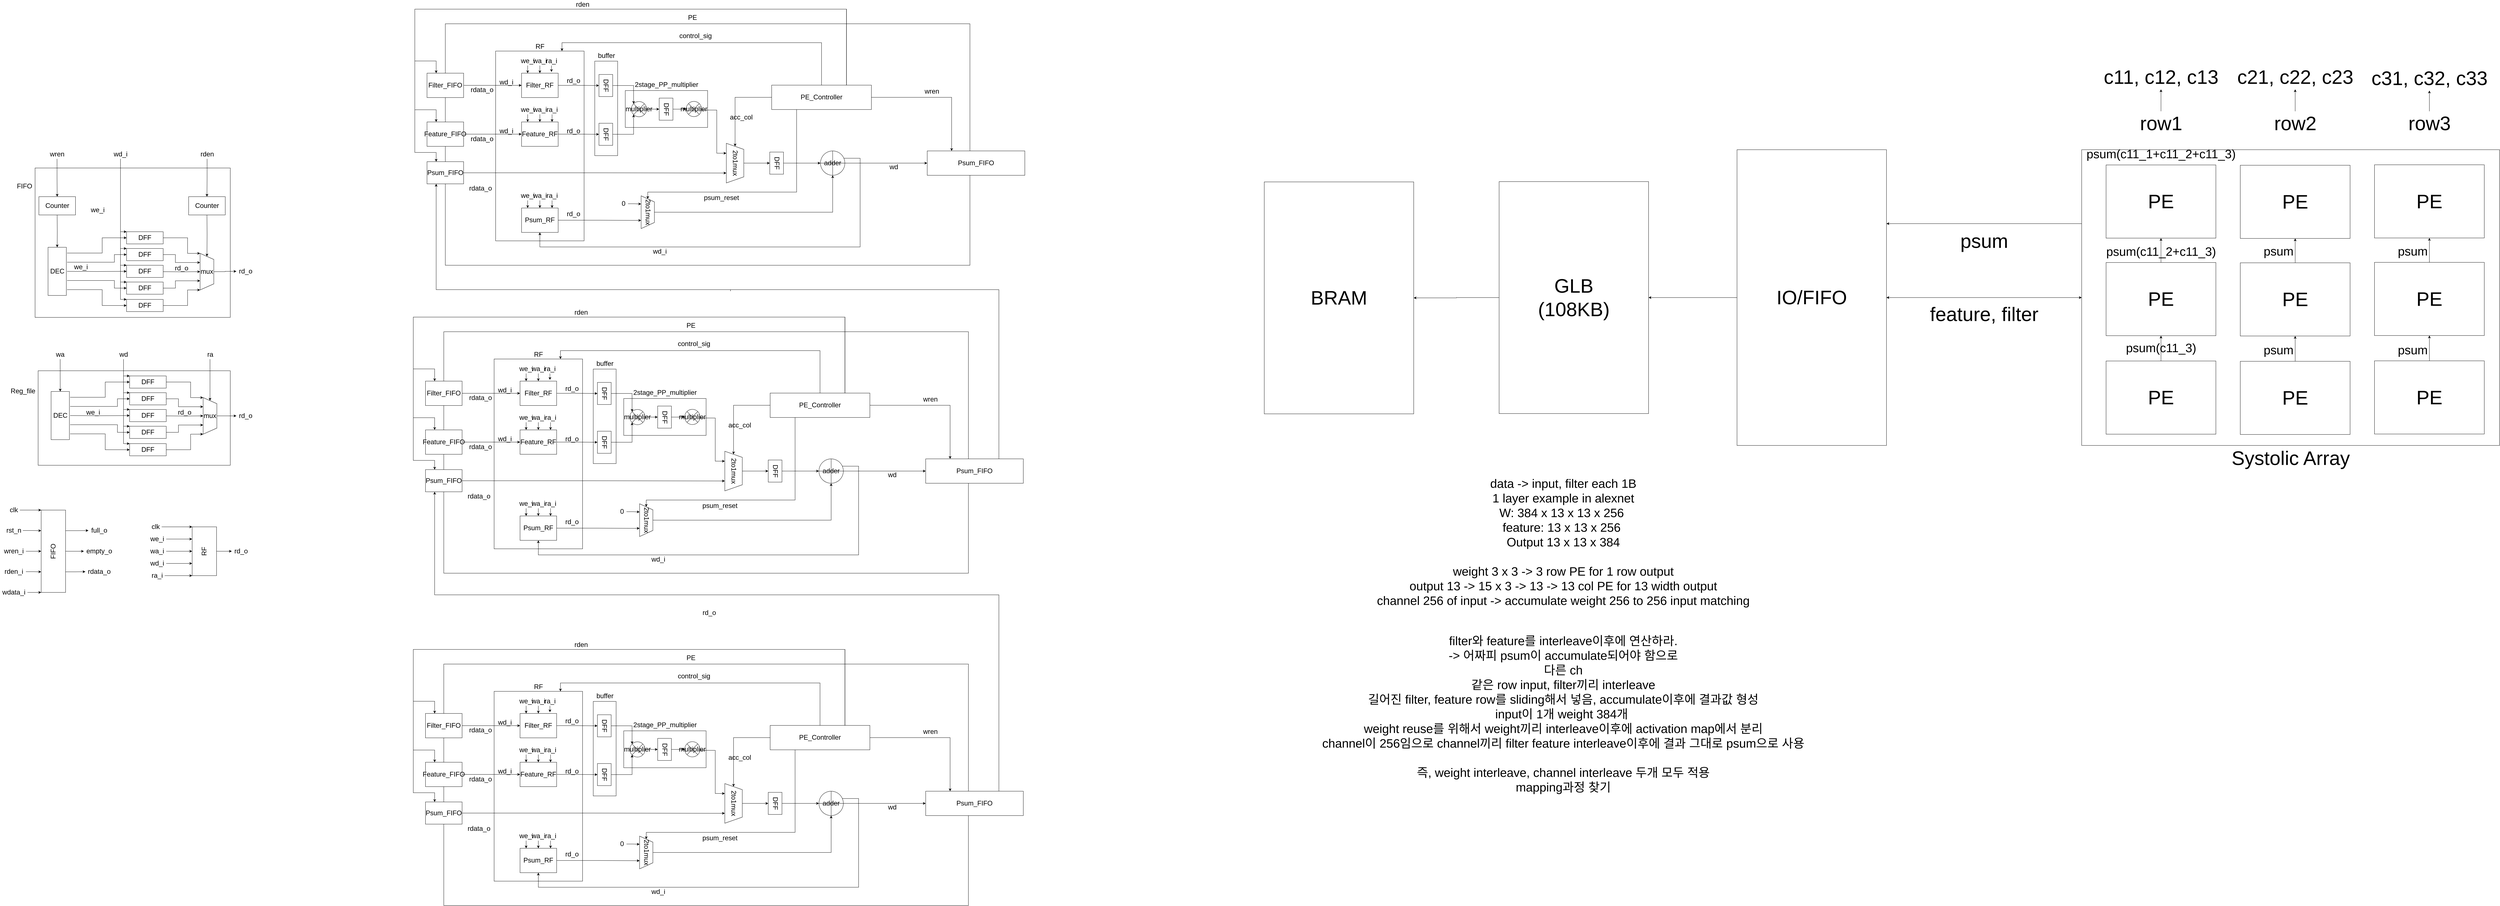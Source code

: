 <mxfile version="20.0.1" type="device"><diagram id="ClHz5DemHqHzd_9Uz0g5" name="Page-1"><mxGraphModel dx="3826" dy="4584" grid="1" gridSize="10" guides="1" tooltips="1" connect="1" arrows="1" fold="1" page="0" pageScale="1" pageWidth="1169" pageHeight="1654" math="0" shadow="0"><root><mxCell id="0"/><mxCell id="1" parent="0"/><mxCell id="N4NytnQqfvlLOnDjHSNR-2" value="" style="rounded=0;whiteSpace=wrap;html=1;" vertex="1" parent="1"><mxGeometry x="-1510" y="-2870" width="640" height="490" as="geometry"/></mxCell><mxCell id="Pguq2P0Vb1hx1Z6JqmQx-537" style="edgeStyle=orthogonalEdgeStyle;rounded=0;orthogonalLoop=1;jettySize=auto;html=1;exitX=0;exitY=0.5;exitDx=0;exitDy=0;fontSize=64;" parent="1" source="Pguq2P0Vb1hx1Z6JqmQx-535" target="Pguq2P0Vb1hx1Z6JqmQx-518" edge="1"><mxGeometry relative="1" as="geometry"/></mxCell><mxCell id="xLPnMgEymLAZ4mB8bGY3-3" style="edgeStyle=orthogonalEdgeStyle;rounded=0;orthogonalLoop=1;jettySize=auto;html=1;exitX=0;exitY=0.25;exitDx=0;exitDy=0;entryX=1;entryY=0.25;entryDx=0;entryDy=0;" parent="1" source="Pguq2P0Vb1hx1Z6JqmQx-535" target="Pguq2P0Vb1hx1Z6JqmQx-518" edge="1"><mxGeometry relative="1" as="geometry"/></mxCell><mxCell id="Pguq2P0Vb1hx1Z6JqmQx-535" value="" style="rounded=0;whiteSpace=wrap;html=1;fontSize=64;" parent="1" vertex="1"><mxGeometry x="5200" y="-2930" width="1370" height="970" as="geometry"/></mxCell><mxCell id="yP8xy6b4qUGVuaRfVuGJ-25" value="" style="rounded=0;whiteSpace=wrap;html=1;fontSize=22;" parent="1" vertex="1"><mxGeometry x="-1500" y="-2205" width="630" height="310" as="geometry"/></mxCell><mxCell id="94a2racDDTuGO-RFMz66-33" style="edgeStyle=orthogonalEdgeStyle;orthogonalLoop=1;jettySize=auto;html=1;fontSize=22;rounded=0;" parent="1" source="94a2racDDTuGO-RFMz66-19" target="94a2racDDTuGO-RFMz66-25" edge="1"><mxGeometry relative="1" as="geometry"/></mxCell><mxCell id="94a2racDDTuGO-RFMz66-19" value="RF" style="whiteSpace=wrap;html=1;rotation=-90;fontSize=22;rounded=0;" parent="1" vertex="1"><mxGeometry x="-1035" y="-1653" width="160" height="80" as="geometry"/></mxCell><mxCell id="94a2racDDTuGO-RFMz66-27" style="edgeStyle=orthogonalEdgeStyle;orthogonalLoop=1;jettySize=auto;html=1;entryX=1;entryY=0;entryDx=0;entryDy=0;fontSize=22;rounded=0;" parent="1" source="94a2racDDTuGO-RFMz66-20" target="94a2racDDTuGO-RFMz66-19" edge="1"><mxGeometry relative="1" as="geometry"><Array as="points"><mxPoint x="-1015" y="-1693"/><mxPoint x="-1015" y="-1693"/></Array></mxGeometry></mxCell><mxCell id="94a2racDDTuGO-RFMz66-20" value="clk" style="text;html=1;align=center;verticalAlign=middle;resizable=0;points=[];autosize=1;strokeColor=none;fillColor=none;fontSize=22;rounded=0;" parent="1" vertex="1"><mxGeometry x="-1135" y="-1708" width="40" height="30" as="geometry"/></mxCell><mxCell id="94a2racDDTuGO-RFMz66-28" style="edgeStyle=orthogonalEdgeStyle;orthogonalLoop=1;jettySize=auto;html=1;entryX=0.75;entryY=0;entryDx=0;entryDy=0;fontSize=22;rounded=0;" parent="1" source="94a2racDDTuGO-RFMz66-21" target="94a2racDDTuGO-RFMz66-19" edge="1"><mxGeometry relative="1" as="geometry"/></mxCell><mxCell id="94a2racDDTuGO-RFMz66-21" value="we_i" style="text;html=1;align=center;verticalAlign=middle;resizable=0;points=[];autosize=1;strokeColor=none;fillColor=none;fontSize=22;rounded=0;" parent="1" vertex="1"><mxGeometry x="-1140" y="-1668" width="60" height="30" as="geometry"/></mxCell><mxCell id="94a2racDDTuGO-RFMz66-29" style="edgeStyle=orthogonalEdgeStyle;orthogonalLoop=1;jettySize=auto;html=1;entryX=0.5;entryY=0;entryDx=0;entryDy=0;fontSize=22;rounded=0;" parent="1" source="94a2racDDTuGO-RFMz66-22" target="94a2racDDTuGO-RFMz66-19" edge="1"><mxGeometry relative="1" as="geometry"/></mxCell><mxCell id="94a2racDDTuGO-RFMz66-22" value="wa_i" style="text;html=1;align=center;verticalAlign=middle;resizable=0;points=[];autosize=1;strokeColor=none;fillColor=none;fontSize=22;rounded=0;" parent="1" vertex="1"><mxGeometry x="-1140" y="-1628" width="60" height="30" as="geometry"/></mxCell><mxCell id="94a2racDDTuGO-RFMz66-30" style="edgeStyle=orthogonalEdgeStyle;orthogonalLoop=1;jettySize=auto;html=1;entryX=0.25;entryY=0;entryDx=0;entryDy=0;fontSize=22;rounded=0;" parent="1" source="94a2racDDTuGO-RFMz66-23" target="94a2racDDTuGO-RFMz66-19" edge="1"><mxGeometry relative="1" as="geometry"/></mxCell><mxCell id="94a2racDDTuGO-RFMz66-23" value="wd_i" style="text;html=1;align=center;verticalAlign=middle;resizable=0;points=[];autosize=1;strokeColor=none;fillColor=none;fontSize=22;rounded=0;" parent="1" vertex="1"><mxGeometry x="-1140" y="-1588" width="60" height="30" as="geometry"/></mxCell><mxCell id="94a2racDDTuGO-RFMz66-31" style="edgeStyle=orthogonalEdgeStyle;orthogonalLoop=1;jettySize=auto;html=1;entryX=0;entryY=0;entryDx=0;entryDy=0;fontSize=22;rounded=0;" parent="1" source="94a2racDDTuGO-RFMz66-24" target="94a2racDDTuGO-RFMz66-19" edge="1"><mxGeometry relative="1" as="geometry"><Array as="points"><mxPoint x="-1015" y="-1533"/><mxPoint x="-1015" y="-1533"/></Array></mxGeometry></mxCell><mxCell id="94a2racDDTuGO-RFMz66-24" value="ra_i" style="text;html=1;align=center;verticalAlign=middle;resizable=0;points=[];autosize=1;strokeColor=none;fillColor=none;fontSize=22;rounded=0;" parent="1" vertex="1"><mxGeometry x="-1135" y="-1548" width="50" height="30" as="geometry"/></mxCell><mxCell id="94a2racDDTuGO-RFMz66-25" value="rd_o" style="text;html=1;align=center;verticalAlign=middle;resizable=0;points=[];autosize=1;strokeColor=none;fillColor=none;fontSize=22;rounded=0;" parent="1" vertex="1"><mxGeometry x="-865" y="-1628" width="60" height="30" as="geometry"/></mxCell><mxCell id="YlhcDTUAcdP8kSpqyQOk-14" style="edgeStyle=orthogonalEdgeStyle;orthogonalLoop=1;jettySize=auto;html=1;exitX=0.75;exitY=1;exitDx=0;exitDy=0;fontSize=22;rounded=0;" parent="1" source="YlhcDTUAcdP8kSpqyQOk-1" target="YlhcDTUAcdP8kSpqyQOk-8" edge="1"><mxGeometry relative="1" as="geometry"/></mxCell><mxCell id="YlhcDTUAcdP8kSpqyQOk-15" style="edgeStyle=orthogonalEdgeStyle;orthogonalLoop=1;jettySize=auto;html=1;exitX=0.5;exitY=1;exitDx=0;exitDy=0;fontSize=22;rounded=0;" parent="1" source="YlhcDTUAcdP8kSpqyQOk-1" target="YlhcDTUAcdP8kSpqyQOk-9" edge="1"><mxGeometry relative="1" as="geometry"/></mxCell><mxCell id="YlhcDTUAcdP8kSpqyQOk-16" style="edgeStyle=orthogonalEdgeStyle;orthogonalLoop=1;jettySize=auto;html=1;exitX=0.25;exitY=1;exitDx=0;exitDy=0;fontSize=22;rounded=0;" parent="1" source="YlhcDTUAcdP8kSpqyQOk-1" target="YlhcDTUAcdP8kSpqyQOk-13" edge="1"><mxGeometry relative="1" as="geometry"/></mxCell><mxCell id="YlhcDTUAcdP8kSpqyQOk-1" value="FIFO" style="whiteSpace=wrap;html=1;rotation=-90;fontSize=22;rounded=0;" parent="1" vertex="1"><mxGeometry x="-1585" y="-1653" width="270" height="80" as="geometry"/></mxCell><mxCell id="YlhcDTUAcdP8kSpqyQOk-17" style="edgeStyle=orthogonalEdgeStyle;orthogonalLoop=1;jettySize=auto;html=1;entryX=1;entryY=0;entryDx=0;entryDy=0;fontSize=22;rounded=0;" parent="1" source="YlhcDTUAcdP8kSpqyQOk-4" target="YlhcDTUAcdP8kSpqyQOk-1" edge="1"><mxGeometry relative="1" as="geometry"><Array as="points"><mxPoint x="-1510" y="-1748"/><mxPoint x="-1510" y="-1748"/></Array></mxGeometry></mxCell><mxCell id="YlhcDTUAcdP8kSpqyQOk-4" value="clk" style="text;html=1;align=center;verticalAlign=middle;resizable=0;points=[];autosize=1;strokeColor=none;fillColor=none;fontSize=22;rounded=0;" parent="1" vertex="1"><mxGeometry x="-1600" y="-1763" width="40" height="30" as="geometry"/></mxCell><mxCell id="YlhcDTUAcdP8kSpqyQOk-19" style="edgeStyle=orthogonalEdgeStyle;orthogonalLoop=1;jettySize=auto;html=1;entryX=0.75;entryY=0;entryDx=0;entryDy=0;fontSize=22;rounded=0;" parent="1" source="YlhcDTUAcdP8kSpqyQOk-5" target="YlhcDTUAcdP8kSpqyQOk-1" edge="1"><mxGeometry relative="1" as="geometry"/></mxCell><mxCell id="YlhcDTUAcdP8kSpqyQOk-5" value="rst_n" style="text;html=1;align=center;verticalAlign=middle;resizable=0;points=[];autosize=1;strokeColor=none;fillColor=none;fontSize=22;rounded=0;" parent="1" vertex="1"><mxGeometry x="-1610" y="-1696" width="60" height="30" as="geometry"/></mxCell><mxCell id="YlhcDTUAcdP8kSpqyQOk-20" style="edgeStyle=orthogonalEdgeStyle;orthogonalLoop=1;jettySize=auto;html=1;fontSize=22;rounded=0;" parent="1" source="YlhcDTUAcdP8kSpqyQOk-6" target="YlhcDTUAcdP8kSpqyQOk-1" edge="1"><mxGeometry relative="1" as="geometry"/></mxCell><mxCell id="YlhcDTUAcdP8kSpqyQOk-6" value="wren_i" style="text;html=1;align=center;verticalAlign=middle;resizable=0;points=[];autosize=1;strokeColor=none;fillColor=none;fontSize=22;rounded=0;" parent="1" vertex="1"><mxGeometry x="-1620" y="-1628" width="80" height="30" as="geometry"/></mxCell><mxCell id="YlhcDTUAcdP8kSpqyQOk-21" style="edgeStyle=orthogonalEdgeStyle;orthogonalLoop=1;jettySize=auto;html=1;entryX=0.25;entryY=0;entryDx=0;entryDy=0;fontSize=22;rounded=0;" parent="1" source="YlhcDTUAcdP8kSpqyQOk-7" target="YlhcDTUAcdP8kSpqyQOk-1" edge="1"><mxGeometry relative="1" as="geometry"/></mxCell><mxCell id="YlhcDTUAcdP8kSpqyQOk-7" value="rden_i" style="text;html=1;align=center;verticalAlign=middle;resizable=0;points=[];autosize=1;strokeColor=none;fillColor=none;fontSize=22;rounded=0;" parent="1" vertex="1"><mxGeometry x="-1620" y="-1561" width="80" height="30" as="geometry"/></mxCell><mxCell id="YlhcDTUAcdP8kSpqyQOk-8" value="full_o" style="text;html=1;align=center;verticalAlign=middle;resizable=0;points=[];autosize=1;strokeColor=none;fillColor=none;fontSize=22;rounded=0;" parent="1" vertex="1"><mxGeometry x="-1335" y="-1696" width="70" height="30" as="geometry"/></mxCell><mxCell id="YlhcDTUAcdP8kSpqyQOk-9" value="empty_o" style="text;html=1;align=center;verticalAlign=middle;resizable=0;points=[];autosize=1;strokeColor=none;fillColor=none;fontSize=22;rounded=0;" parent="1" vertex="1"><mxGeometry x="-1350" y="-1628" width="100" height="30" as="geometry"/></mxCell><mxCell id="YlhcDTUAcdP8kSpqyQOk-22" style="edgeStyle=orthogonalEdgeStyle;orthogonalLoop=1;jettySize=auto;html=1;entryX=0;entryY=0;entryDx=0;entryDy=0;fontSize=22;rounded=0;" parent="1" source="YlhcDTUAcdP8kSpqyQOk-12" target="YlhcDTUAcdP8kSpqyQOk-1" edge="1"><mxGeometry relative="1" as="geometry"><Array as="points"><mxPoint x="-1510" y="-1478"/><mxPoint x="-1510" y="-1478"/></Array></mxGeometry></mxCell><mxCell id="YlhcDTUAcdP8kSpqyQOk-12" value="wdata_i" style="text;html=1;align=center;verticalAlign=middle;resizable=0;points=[];autosize=1;strokeColor=none;fillColor=none;fontSize=22;rounded=0;" parent="1" vertex="1"><mxGeometry x="-1625" y="-1493" width="90" height="30" as="geometry"/></mxCell><mxCell id="YlhcDTUAcdP8kSpqyQOk-13" value="rdata_o" style="text;html=1;align=center;verticalAlign=middle;resizable=0;points=[];autosize=1;strokeColor=none;fillColor=none;rotation=0;fontSize=22;rounded=0;" parent="1" vertex="1"><mxGeometry x="-1345" y="-1561" width="90" height="30" as="geometry"/></mxCell><mxCell id="YlhcDTUAcdP8kSpqyQOk-53" style="edgeStyle=orthogonalEdgeStyle;orthogonalLoop=1;jettySize=auto;html=1;entryX=0.5;entryY=1;entryDx=0;entryDy=0;fontSize=22;rounded=0;" parent="1" target="YlhcDTUAcdP8kSpqyQOk-49" edge="1"><mxGeometry relative="1" as="geometry"><mxPoint x="-1080.0" y="-2057" as="sourcePoint"/></mxGeometry></mxCell><mxCell id="YlhcDTUAcdP8kSpqyQOk-56" style="edgeStyle=orthogonalEdgeStyle;orthogonalLoop=1;jettySize=auto;html=1;exitX=0.5;exitY=0;exitDx=0;exitDy=0;fontSize=22;rounded=0;" parent="1" source="YlhcDTUAcdP8kSpqyQOk-49" target="YlhcDTUAcdP8kSpqyQOk-55" edge="1"><mxGeometry relative="1" as="geometry"/></mxCell><mxCell id="YlhcDTUAcdP8kSpqyQOk-49" value="mux" style="shape=trapezoid;perimeter=trapezoidPerimeter;whiteSpace=wrap;html=1;fixedSize=1;direction=south;fontSize=22;rounded=0;" parent="1" vertex="1"><mxGeometry x="-959" y="-2117" width="45" height="120" as="geometry"/></mxCell><mxCell id="YlhcDTUAcdP8kSpqyQOk-68" style="edgeStyle=orthogonalEdgeStyle;orthogonalLoop=1;jettySize=auto;html=1;exitX=1;exitY=1;exitDx=0;exitDy=0;entryX=0;entryY=0.5;entryDx=0;entryDy=0;fontSize=22;rounded=0;" parent="1" target="YlhcDTUAcdP8kSpqyQOk-61" edge="1"><mxGeometry relative="1" as="geometry"><Array as="points"><mxPoint x="-1280" y="-2118"/><mxPoint x="-1280" y="-2168"/></Array><mxPoint x="-1395" y="-2118" as="sourcePoint"/></mxGeometry></mxCell><mxCell id="YlhcDTUAcdP8kSpqyQOk-69" style="edgeStyle=orthogonalEdgeStyle;orthogonalLoop=1;jettySize=auto;html=1;exitX=0.75;exitY=1;exitDx=0;exitDy=0;entryX=0;entryY=0.5;entryDx=0;entryDy=0;fontSize=22;rounded=0;" parent="1" target="YlhcDTUAcdP8kSpqyQOk-58" edge="1"><mxGeometry relative="1" as="geometry"><Array as="points"><mxPoint x="-1240" y="-2088"/><mxPoint x="-1240" y="-2113"/></Array><mxPoint x="-1395" y="-2088" as="sourcePoint"/></mxGeometry></mxCell><mxCell id="YlhcDTUAcdP8kSpqyQOk-71" style="edgeStyle=orthogonalEdgeStyle;orthogonalLoop=1;jettySize=auto;html=1;exitX=0.5;exitY=1;exitDx=0;exitDy=0;entryX=0;entryY=0.5;entryDx=0;entryDy=0;fontSize=22;rounded=0;" parent="1" target="YlhcDTUAcdP8kSpqyQOk-57" edge="1"><mxGeometry relative="1" as="geometry"><mxPoint x="-1395" y="-2058" as="sourcePoint"/></mxGeometry></mxCell><mxCell id="YlhcDTUAcdP8kSpqyQOk-72" style="edgeStyle=orthogonalEdgeStyle;orthogonalLoop=1;jettySize=auto;html=1;exitX=0.25;exitY=1;exitDx=0;exitDy=0;entryX=0;entryY=0.5;entryDx=0;entryDy=0;fontSize=22;rounded=0;" parent="1" target="YlhcDTUAcdP8kSpqyQOk-59" edge="1"><mxGeometry relative="1" as="geometry"><Array as="points"><mxPoint x="-1240" y="-2028"/><mxPoint x="-1240" y="-2003"/></Array><mxPoint x="-1395" y="-2028" as="sourcePoint"/></mxGeometry></mxCell><mxCell id="YlhcDTUAcdP8kSpqyQOk-73" style="edgeStyle=orthogonalEdgeStyle;orthogonalLoop=1;jettySize=auto;html=1;exitX=0;exitY=1;exitDx=0;exitDy=0;entryX=0;entryY=0.5;entryDx=0;entryDy=0;fontSize=22;rounded=0;" parent="1" target="YlhcDTUAcdP8kSpqyQOk-60" edge="1"><mxGeometry relative="1" as="geometry"><Array as="points"><mxPoint x="-1280" y="-1998"/><mxPoint x="-1280" y="-1946"/></Array><mxPoint x="-1395" y="-1998" as="sourcePoint"/></mxGeometry></mxCell><mxCell id="YlhcDTUAcdP8kSpqyQOk-55" value="rd_o" style="text;html=1;align=center;verticalAlign=middle;resizable=0;points=[];autosize=1;strokeColor=none;fillColor=none;fontSize=22;rounded=0;" parent="1" vertex="1"><mxGeometry x="-850" y="-2072" width="60" height="30" as="geometry"/></mxCell><mxCell id="YlhcDTUAcdP8kSpqyQOk-57" value="DFF" style="whiteSpace=wrap;html=1;fontSize=22;rounded=0;" parent="1" vertex="1"><mxGeometry x="-1200" y="-2078" width="120" height="40" as="geometry"/></mxCell><mxCell id="YlhcDTUAcdP8kSpqyQOk-63" style="edgeStyle=orthogonalEdgeStyle;orthogonalLoop=1;jettySize=auto;html=1;entryX=0.25;entryY=1;entryDx=0;entryDy=0;fontSize=22;rounded=0;" parent="1" source="YlhcDTUAcdP8kSpqyQOk-58" target="YlhcDTUAcdP8kSpqyQOk-49" edge="1"><mxGeometry relative="1" as="geometry"><Array as="points"><mxPoint x="-1040" y="-2113"/><mxPoint x="-1040" y="-2087"/></Array></mxGeometry></mxCell><mxCell id="YlhcDTUAcdP8kSpqyQOk-58" value="DFF" style="whiteSpace=wrap;html=1;fontSize=22;rounded=0;" parent="1" vertex="1"><mxGeometry x="-1200" y="-2133" width="120" height="40" as="geometry"/></mxCell><mxCell id="YlhcDTUAcdP8kSpqyQOk-64" style="edgeStyle=orthogonalEdgeStyle;orthogonalLoop=1;jettySize=auto;html=1;entryX=0.75;entryY=1;entryDx=0;entryDy=0;fontSize=22;rounded=0;" parent="1" source="YlhcDTUAcdP8kSpqyQOk-59" target="YlhcDTUAcdP8kSpqyQOk-49" edge="1"><mxGeometry relative="1" as="geometry"><Array as="points"><mxPoint x="-1040" y="-2003"/><mxPoint x="-1040" y="-2027"/></Array></mxGeometry></mxCell><mxCell id="YlhcDTUAcdP8kSpqyQOk-59" value="DFF" style="whiteSpace=wrap;html=1;fontSize=22;rounded=0;" parent="1" vertex="1"><mxGeometry x="-1200" y="-2023" width="120" height="40" as="geometry"/></mxCell><mxCell id="YlhcDTUAcdP8kSpqyQOk-65" style="edgeStyle=orthogonalEdgeStyle;orthogonalLoop=1;jettySize=auto;html=1;entryX=1;entryY=1;entryDx=0;entryDy=0;fontSize=22;rounded=0;" parent="1" source="YlhcDTUAcdP8kSpqyQOk-60" target="YlhcDTUAcdP8kSpqyQOk-49" edge="1"><mxGeometry relative="1" as="geometry"><Array as="points"><mxPoint x="-1000" y="-1946"/><mxPoint x="-1000" y="-1997"/></Array></mxGeometry></mxCell><mxCell id="YlhcDTUAcdP8kSpqyQOk-60" value="DFF" style="whiteSpace=wrap;html=1;fontSize=22;rounded=0;" parent="1" vertex="1"><mxGeometry x="-1200" y="-1966" width="120" height="40" as="geometry"/></mxCell><mxCell id="YlhcDTUAcdP8kSpqyQOk-62" style="edgeStyle=orthogonalEdgeStyle;orthogonalLoop=1;jettySize=auto;html=1;exitX=1;exitY=0.5;exitDx=0;exitDy=0;entryX=0;entryY=1;entryDx=0;entryDy=0;fontSize=22;rounded=0;" parent="1" source="YlhcDTUAcdP8kSpqyQOk-61" target="YlhcDTUAcdP8kSpqyQOk-49" edge="1"><mxGeometry relative="1" as="geometry"><Array as="points"><mxPoint x="-1000" y="-2168"/><mxPoint x="-1000" y="-2117"/></Array></mxGeometry></mxCell><mxCell id="YlhcDTUAcdP8kSpqyQOk-61" value="DFF" style="whiteSpace=wrap;html=1;fontSize=22;rounded=0;" parent="1" vertex="1"><mxGeometry x="-1200" y="-2188" width="120" height="40" as="geometry"/></mxCell><mxCell id="YlhcDTUAcdP8kSpqyQOk-77" value="we_i" style="text;html=1;align=center;verticalAlign=middle;resizable=0;points=[];autosize=1;strokeColor=none;fillColor=none;fontSize=22;rounded=0;" parent="1" vertex="1"><mxGeometry x="-1350" y="-2083" width="60" height="30" as="geometry"/></mxCell><mxCell id="YlhcDTUAcdP8kSpqyQOk-82" value="rd_o" style="text;html=1;align=center;verticalAlign=middle;resizable=0;points=[];autosize=1;strokeColor=none;fillColor=none;fontSize=22;rounded=0;" parent="1" vertex="1"><mxGeometry x="-1050" y="-2083" width="60" height="30" as="geometry"/></mxCell><mxCell id="YlhcDTUAcdP8kSpqyQOk-86" style="edgeStyle=orthogonalEdgeStyle;orthogonalLoop=1;jettySize=auto;html=1;entryX=0;entryY=0.5;entryDx=0;entryDy=0;fontSize=22;rounded=0;" parent="1" source="YlhcDTUAcdP8kSpqyQOk-85" target="YlhcDTUAcdP8kSpqyQOk-49" edge="1"><mxGeometry relative="1" as="geometry"/></mxCell><mxCell id="YlhcDTUAcdP8kSpqyQOk-85" value="ra" style="text;html=1;align=center;verticalAlign=middle;resizable=0;points=[];autosize=1;strokeColor=none;fillColor=none;fontSize=22;rounded=0;" parent="1" vertex="1"><mxGeometry x="-956.5" y="-2273" width="40" height="30" as="geometry"/></mxCell><mxCell id="yP8xy6b4qUGVuaRfVuGJ-27" style="edgeStyle=orthogonalEdgeStyle;rounded=0;orthogonalLoop=1;jettySize=auto;html=1;fontSize=22;" parent="1" source="YlhcDTUAcdP8kSpqyQOk-87" target="yP8xy6b4qUGVuaRfVuGJ-26" edge="1"><mxGeometry relative="1" as="geometry"/></mxCell><mxCell id="YlhcDTUAcdP8kSpqyQOk-87" value="wa" style="text;html=1;align=center;verticalAlign=middle;resizable=0;points=[];autosize=1;strokeColor=none;fillColor=none;fontSize=22;rounded=0;" parent="1" vertex="1"><mxGeometry x="-1447.75" y="-2273" width="40" height="30" as="geometry"/></mxCell><mxCell id="YlhcDTUAcdP8kSpqyQOk-90" style="edgeStyle=orthogonalEdgeStyle;orthogonalLoop=1;jettySize=auto;html=1;entryX=0;entryY=0;entryDx=0;entryDy=0;fontSize=22;rounded=0;" parent="1" source="YlhcDTUAcdP8kSpqyQOk-89" target="YlhcDTUAcdP8kSpqyQOk-61" edge="1"><mxGeometry relative="1" as="geometry"><Array as="points"><mxPoint x="-1220" y="-2228"/><mxPoint x="-1220" y="-2188"/></Array></mxGeometry></mxCell><mxCell id="YlhcDTUAcdP8kSpqyQOk-91" style="edgeStyle=orthogonalEdgeStyle;orthogonalLoop=1;jettySize=auto;html=1;entryX=0;entryY=0;entryDx=0;entryDy=0;fontSize=22;rounded=0;" parent="1" source="YlhcDTUAcdP8kSpqyQOk-89" target="YlhcDTUAcdP8kSpqyQOk-58" edge="1"><mxGeometry relative="1" as="geometry"><Array as="points"><mxPoint x="-1220" y="-2228"/><mxPoint x="-1220" y="-2133"/></Array></mxGeometry></mxCell><mxCell id="YlhcDTUAcdP8kSpqyQOk-92" style="edgeStyle=orthogonalEdgeStyle;orthogonalLoop=1;jettySize=auto;html=1;entryX=0;entryY=0;entryDx=0;entryDy=0;fontSize=22;rounded=0;" parent="1" source="YlhcDTUAcdP8kSpqyQOk-89" target="YlhcDTUAcdP8kSpqyQOk-57" edge="1"><mxGeometry relative="1" as="geometry"><Array as="points"><mxPoint x="-1220" y="-2228"/><mxPoint x="-1220" y="-2078"/></Array></mxGeometry></mxCell><mxCell id="YlhcDTUAcdP8kSpqyQOk-93" style="edgeStyle=orthogonalEdgeStyle;orthogonalLoop=1;jettySize=auto;html=1;entryX=0;entryY=0;entryDx=0;entryDy=0;fontSize=22;rounded=0;" parent="1" source="YlhcDTUAcdP8kSpqyQOk-89" target="YlhcDTUAcdP8kSpqyQOk-59" edge="1"><mxGeometry relative="1" as="geometry"><Array as="points"><mxPoint x="-1220" y="-2228"/><mxPoint x="-1220" y="-2023"/></Array></mxGeometry></mxCell><mxCell id="YlhcDTUAcdP8kSpqyQOk-94" style="edgeStyle=orthogonalEdgeStyle;orthogonalLoop=1;jettySize=auto;html=1;entryX=0;entryY=0;entryDx=0;entryDy=0;fontSize=22;rounded=0;" parent="1" source="YlhcDTUAcdP8kSpqyQOk-89" target="YlhcDTUAcdP8kSpqyQOk-60" edge="1"><mxGeometry relative="1" as="geometry"><Array as="points"><mxPoint x="-1220" y="-2228"/><mxPoint x="-1220" y="-1966"/></Array></mxGeometry></mxCell><mxCell id="YlhcDTUAcdP8kSpqyQOk-89" value="wd" style="text;html=1;align=center;verticalAlign=middle;resizable=0;points=[];autosize=1;strokeColor=none;fillColor=none;fontSize=22;rounded=0;" parent="1" vertex="1"><mxGeometry x="-1240" y="-2273" width="40" height="30" as="geometry"/></mxCell><mxCell id="yP8xy6b4qUGVuaRfVuGJ-26" value="DEC" style="rounded=0;whiteSpace=wrap;html=1;fontSize=22;direction=south;" parent="1" vertex="1"><mxGeometry x="-1457.5" y="-2137" width="60" height="158" as="geometry"/></mxCell><mxCell id="yP8xy6b4qUGVuaRfVuGJ-28" value="Reg_file" style="text;html=1;align=center;verticalAlign=middle;resizable=0;points=[];autosize=1;strokeColor=none;fillColor=none;fontSize=22;" parent="1" vertex="1"><mxGeometry x="-1600" y="-2153" width="100" height="30" as="geometry"/></mxCell><mxCell id="yP8xy6b4qUGVuaRfVuGJ-101" value="" style="rounded=0;whiteSpace=wrap;html=1;fontSize=22;" parent="1" vertex="1"><mxGeometry x="-170" y="-1243" width="1720" height="792" as="geometry"/></mxCell><mxCell id="yP8xy6b4qUGVuaRfVuGJ-102" value="" style="rounded=0;whiteSpace=wrap;html=1;fontSize=22;" parent="1" vertex="1"><mxGeometry x="-5" y="-1153.5" width="290" height="622.5" as="geometry"/></mxCell><mxCell id="yP8xy6b4qUGVuaRfVuGJ-103" value="" style="rounded=0;whiteSpace=wrap;html=1;fontSize=22;" parent="1" vertex="1"><mxGeometry x="320" y="-1120.5" width="75" height="310" as="geometry"/></mxCell><mxCell id="yP8xy6b4qUGVuaRfVuGJ-104" value="" style="whiteSpace=wrap;html=1;fontSize=22;rounded=0;" parent="1" vertex="1"><mxGeometry x="420" y="-1024" width="270" height="121" as="geometry"/></mxCell><mxCell id="yP8xy6b4qUGVuaRfVuGJ-105" style="edgeStyle=orthogonalEdgeStyle;orthogonalLoop=1;jettySize=auto;html=1;entryX=0.5;entryY=1;entryDx=0;entryDy=0;fontSize=22;rounded=0;" parent="1" source="yP8xy6b4qUGVuaRfVuGJ-106" target="yP8xy6b4qUGVuaRfVuGJ-148" edge="1"><mxGeometry relative="1" as="geometry"/></mxCell><mxCell id="yP8xy6b4qUGVuaRfVuGJ-106" value="Filter_RF" style="whiteSpace=wrap;html=1;fontSize=22;rounded=0;" parent="1" vertex="1"><mxGeometry x="80" y="-1081" width="120" height="80" as="geometry"/></mxCell><mxCell id="yP8xy6b4qUGVuaRfVuGJ-107" style="edgeStyle=orthogonalEdgeStyle;orthogonalLoop=1;jettySize=auto;html=1;entryX=0.5;entryY=1;entryDx=0;entryDy=0;fontSize=22;rounded=0;" parent="1" source="yP8xy6b4qUGVuaRfVuGJ-108" target="yP8xy6b4qUGVuaRfVuGJ-158" edge="1"><mxGeometry relative="1" as="geometry"/></mxCell><mxCell id="yP8xy6b4qUGVuaRfVuGJ-108" value="multiplier" style="shape=sumEllipse;perimeter=ellipsePerimeter;whiteSpace=wrap;html=1;backgroundOutline=1;fontSize=22;rounded=0;" parent="1" vertex="1"><mxGeometry x="440" y="-988" width="50" height="50" as="geometry"/></mxCell><mxCell id="yP8xy6b4qUGVuaRfVuGJ-109" style="edgeStyle=orthogonalEdgeStyle;rounded=0;orthogonalLoop=1;jettySize=auto;html=1;entryX=0.5;entryY=1;entryDx=0;entryDy=0;fontSize=22;" parent="1" source="yP8xy6b4qUGVuaRfVuGJ-111" target="yP8xy6b4qUGVuaRfVuGJ-162" edge="1"><mxGeometry relative="1" as="geometry"><Array as="points"><mxPoint x="1190" y="-802"/><mxPoint x="1190" y="-511"/><mxPoint x="140" y="-511"/></Array></mxGeometry></mxCell><mxCell id="yP8xy6b4qUGVuaRfVuGJ-110" style="edgeStyle=orthogonalEdgeStyle;rounded=0;orthogonalLoop=1;jettySize=auto;html=1;entryX=0;entryY=0.5;entryDx=0;entryDy=0;fontSize=22;" parent="1" source="yP8xy6b4qUGVuaRfVuGJ-111" target="yP8xy6b4qUGVuaRfVuGJ-114" edge="1"><mxGeometry relative="1" as="geometry"/></mxCell><mxCell id="yP8xy6b4qUGVuaRfVuGJ-111" value="adder" style="shape=orEllipse;perimeter=ellipsePerimeter;whiteSpace=wrap;html=1;backgroundOutline=1;fontSize=22;rounded=0;" parent="1" vertex="1"><mxGeometry x="1060" y="-826.01" width="80" height="80" as="geometry"/></mxCell><mxCell id="yP8xy6b4qUGVuaRfVuGJ-112" style="edgeStyle=orthogonalEdgeStyle;orthogonalLoop=1;jettySize=auto;html=1;entryX=0.5;entryY=1;entryDx=0;entryDy=0;fontSize=22;rounded=0;" parent="1" source="yP8xy6b4qUGVuaRfVuGJ-113" target="yP8xy6b4qUGVuaRfVuGJ-150" edge="1"><mxGeometry relative="1" as="geometry"/></mxCell><mxCell id="yP8xy6b4qUGVuaRfVuGJ-113" value="Feature_RF" style="whiteSpace=wrap;html=1;fontSize=22;rounded=0;" parent="1" vertex="1"><mxGeometry x="80" y="-921" width="120" height="80" as="geometry"/></mxCell><mxCell id="Fxl4Fpw9WflJPupriDuj-177" style="edgeStyle=orthogonalEdgeStyle;rounded=0;orthogonalLoop=1;jettySize=auto;html=1;exitX=0.75;exitY=0;exitDx=0;exitDy=0;entryX=1;entryY=0.75;entryDx=0;entryDy=0;fontSize=22;" parent="1" source="yP8xy6b4qUGVuaRfVuGJ-114" target="Fxl4Fpw9WflJPupriDuj-46" edge="1"><mxGeometry relative="1" as="geometry"><Array as="points"><mxPoint x="1650" y="-1470"/><mxPoint x="-200" y="-1470"/></Array></mxGeometry></mxCell><mxCell id="yP8xy6b4qUGVuaRfVuGJ-114" value="Psum_FIFO" style="whiteSpace=wrap;html=1;fontSize=22;rounded=0;" parent="1" vertex="1"><mxGeometry x="1410" y="-826.01" width="320" height="80" as="geometry"/></mxCell><mxCell id="yP8xy6b4qUGVuaRfVuGJ-115" style="edgeStyle=orthogonalEdgeStyle;orthogonalLoop=1;jettySize=auto;html=1;fontSize=22;rounded=0;" parent="1" source="yP8xy6b4qUGVuaRfVuGJ-116" target="yP8xy6b4qUGVuaRfVuGJ-113" edge="1"><mxGeometry relative="1" as="geometry"/></mxCell><mxCell id="yP8xy6b4qUGVuaRfVuGJ-116" value="Feature_FIFO" style="whiteSpace=wrap;html=1;fontSize=22;rounded=0;" parent="1" vertex="1"><mxGeometry x="-230" y="-921" width="120" height="80" as="geometry"/></mxCell><mxCell id="yP8xy6b4qUGVuaRfVuGJ-117" style="edgeStyle=orthogonalEdgeStyle;orthogonalLoop=1;jettySize=auto;html=1;fontSize=22;rounded=0;" parent="1" source="yP8xy6b4qUGVuaRfVuGJ-118" target="yP8xy6b4qUGVuaRfVuGJ-106" edge="1"><mxGeometry relative="1" as="geometry"/></mxCell><mxCell id="yP8xy6b4qUGVuaRfVuGJ-118" value="Filter_FIFO" style="whiteSpace=wrap;html=1;fontSize=22;rounded=0;" parent="1" vertex="1"><mxGeometry x="-230" y="-1081" width="120" height="80" as="geometry"/></mxCell><mxCell id="yP8xy6b4qUGVuaRfVuGJ-119" value="wd_i" style="text;html=1;align=center;verticalAlign=middle;resizable=0;points=[];autosize=1;strokeColor=none;fillColor=none;fontSize=22;rounded=0;" parent="1" vertex="1"><mxGeometry y="-1066" width="60" height="30" as="geometry"/></mxCell><mxCell id="yP8xy6b4qUGVuaRfVuGJ-120" value="wd_i" style="text;html=1;align=center;verticalAlign=middle;resizable=0;points=[];autosize=1;strokeColor=none;fillColor=none;fontSize=22;rounded=0;" parent="1" vertex="1"><mxGeometry y="-906" width="60" height="30" as="geometry"/></mxCell><mxCell id="yP8xy6b4qUGVuaRfVuGJ-121" style="edgeStyle=orthogonalEdgeStyle;orthogonalLoop=1;jettySize=auto;html=1;entryX=0.5;entryY=0;entryDx=0;entryDy=0;fontSize=22;rounded=0;" parent="1" source="yP8xy6b4qUGVuaRfVuGJ-122" edge="1"><mxGeometry relative="1" as="geometry"><mxPoint x="100" y="-1081" as="targetPoint"/></mxGeometry></mxCell><mxCell id="yP8xy6b4qUGVuaRfVuGJ-122" value="we_i" style="text;html=1;align=center;verticalAlign=middle;resizable=0;points=[];autosize=1;strokeColor=none;fillColor=none;fontSize=22;rounded=0;" parent="1" vertex="1"><mxGeometry x="70" y="-1136" width="60" height="30" as="geometry"/></mxCell><mxCell id="yP8xy6b4qUGVuaRfVuGJ-123" style="edgeStyle=orthogonalEdgeStyle;orthogonalLoop=1;jettySize=auto;html=1;entryX=0.5;entryY=0;entryDx=0;entryDy=0;fontSize=22;rounded=0;" parent="1" source="yP8xy6b4qUGVuaRfVuGJ-124" edge="1"><mxGeometry relative="1" as="geometry"><mxPoint x="100" y="-921" as="targetPoint"/></mxGeometry></mxCell><mxCell id="yP8xy6b4qUGVuaRfVuGJ-124" value="we_i" style="text;html=1;align=center;verticalAlign=middle;resizable=0;points=[];autosize=1;strokeColor=none;fillColor=none;fontSize=22;rounded=0;" parent="1" vertex="1"><mxGeometry x="70" y="-976" width="60" height="30" as="geometry"/></mxCell><mxCell id="yP8xy6b4qUGVuaRfVuGJ-125" style="edgeStyle=orthogonalEdgeStyle;orthogonalLoop=1;jettySize=auto;html=1;entryX=0.5;entryY=0;entryDx=0;entryDy=0;fontSize=22;rounded=0;" parent="1" source="yP8xy6b4qUGVuaRfVuGJ-126" target="yP8xy6b4qUGVuaRfVuGJ-106" edge="1"><mxGeometry relative="1" as="geometry"/></mxCell><mxCell id="yP8xy6b4qUGVuaRfVuGJ-126" value="wa_i" style="text;html=1;align=center;verticalAlign=middle;resizable=0;points=[];autosize=1;strokeColor=none;fillColor=none;fontSize=22;rounded=0;" parent="1" vertex="1"><mxGeometry x="110" y="-1136" width="60" height="30" as="geometry"/></mxCell><mxCell id="yP8xy6b4qUGVuaRfVuGJ-127" style="edgeStyle=orthogonalEdgeStyle;orthogonalLoop=1;jettySize=auto;html=1;entryX=0.817;entryY=-0.05;entryDx=0;entryDy=0;entryPerimeter=0;fontSize=22;rounded=0;" parent="1" source="yP8xy6b4qUGVuaRfVuGJ-128" target="yP8xy6b4qUGVuaRfVuGJ-106" edge="1"><mxGeometry relative="1" as="geometry"/></mxCell><mxCell id="yP8xy6b4qUGVuaRfVuGJ-128" value="ra_i" style="text;html=1;align=center;verticalAlign=middle;resizable=0;points=[];autosize=1;strokeColor=none;fillColor=none;fontSize=22;rounded=0;" parent="1" vertex="1"><mxGeometry x="153" y="-1136" width="50" height="30" as="geometry"/></mxCell><mxCell id="yP8xy6b4qUGVuaRfVuGJ-129" style="edgeStyle=orthogonalEdgeStyle;orthogonalLoop=1;jettySize=auto;html=1;entryX=0.5;entryY=0;entryDx=0;entryDy=0;fontSize=22;rounded=0;" parent="1" source="yP8xy6b4qUGVuaRfVuGJ-130" target="yP8xy6b4qUGVuaRfVuGJ-113" edge="1"><mxGeometry relative="1" as="geometry"/></mxCell><mxCell id="yP8xy6b4qUGVuaRfVuGJ-130" value="wa_i" style="text;html=1;align=center;verticalAlign=middle;resizable=0;points=[];autosize=1;strokeColor=none;fillColor=none;fontSize=22;rounded=0;" parent="1" vertex="1"><mxGeometry x="110" y="-976" width="60" height="30" as="geometry"/></mxCell><mxCell id="yP8xy6b4qUGVuaRfVuGJ-131" style="edgeStyle=orthogonalEdgeStyle;orthogonalLoop=1;jettySize=auto;html=1;entryX=0.833;entryY=0;entryDx=0;entryDy=0;entryPerimeter=0;fontSize=22;rounded=0;" parent="1" source="yP8xy6b4qUGVuaRfVuGJ-132" target="yP8xy6b4qUGVuaRfVuGJ-113" edge="1"><mxGeometry relative="1" as="geometry"/></mxCell><mxCell id="yP8xy6b4qUGVuaRfVuGJ-132" value="ra_i" style="text;html=1;align=center;verticalAlign=middle;resizable=0;points=[];autosize=1;strokeColor=none;fillColor=none;fontSize=22;rounded=0;" parent="1" vertex="1"><mxGeometry x="155" y="-976" width="50" height="30" as="geometry"/></mxCell><mxCell id="yP8xy6b4qUGVuaRfVuGJ-133" value="rd_o" style="text;html=1;align=center;verticalAlign=middle;resizable=0;points=[];autosize=1;strokeColor=none;fillColor=none;fontSize=22;rounded=0;" parent="1" vertex="1"><mxGeometry x="220" y="-1071" width="60" height="30" as="geometry"/></mxCell><mxCell id="yP8xy6b4qUGVuaRfVuGJ-134" value="rd_o" style="text;html=1;align=center;verticalAlign=middle;resizable=0;points=[];autosize=1;strokeColor=none;fillColor=none;fontSize=22;rounded=0;" parent="1" vertex="1"><mxGeometry x="220" y="-906" width="60" height="30" as="geometry"/></mxCell><mxCell id="Fxl4Fpw9WflJPupriDuj-10" style="edgeStyle=orthogonalEdgeStyle;rounded=0;orthogonalLoop=1;jettySize=auto;html=1;entryX=0.75;entryY=1;entryDx=0;entryDy=0;fontSize=22;" parent="1" source="yP8xy6b4qUGVuaRfVuGJ-136" target="yP8xy6b4qUGVuaRfVuGJ-138" edge="1"><mxGeometry relative="1" as="geometry"/></mxCell><mxCell id="yP8xy6b4qUGVuaRfVuGJ-136" value="Psum_FIFO" style="whiteSpace=wrap;html=1;fontSize=22;rounded=0;direction=south;" parent="1" vertex="1"><mxGeometry x="-230" y="-790.75" width="120" height="72.75" as="geometry"/></mxCell><mxCell id="yP8xy6b4qUGVuaRfVuGJ-137" style="edgeStyle=orthogonalEdgeStyle;rounded=0;orthogonalLoop=1;jettySize=auto;html=1;entryX=0.5;entryY=1;entryDx=0;entryDy=0;fontSize=22;" parent="1" source="yP8xy6b4qUGVuaRfVuGJ-138" target="yP8xy6b4qUGVuaRfVuGJ-164" edge="1"><mxGeometry relative="1" as="geometry"/></mxCell><mxCell id="yP8xy6b4qUGVuaRfVuGJ-138" value="2to1mux" style="shape=trapezoid;perimeter=trapezoidPerimeter;whiteSpace=wrap;html=1;fixedSize=1;rotation=90;fontSize=22;rounded=0;" parent="1" vertex="1"><mxGeometry x="715" y="-814.63" width="130" height="57.25" as="geometry"/></mxCell><mxCell id="yP8xy6b4qUGVuaRfVuGJ-139" style="edgeStyle=orthogonalEdgeStyle;rounded=0;orthogonalLoop=1;jettySize=auto;html=1;entryX=0;entryY=0.5;entryDx=0;entryDy=0;fontSize=22;" parent="1" source="yP8xy6b4qUGVuaRfVuGJ-146" target="yP8xy6b4qUGVuaRfVuGJ-138" edge="1"><mxGeometry relative="1" as="geometry"/></mxCell><mxCell id="yP8xy6b4qUGVuaRfVuGJ-140" style="edgeStyle=orthogonalEdgeStyle;rounded=0;orthogonalLoop=1;jettySize=auto;html=1;exitX=0.25;exitY=1;exitDx=0;exitDy=0;entryX=0;entryY=0.5;entryDx=0;entryDy=0;fontSize=22;" parent="1" source="yP8xy6b4qUGVuaRfVuGJ-146" target="yP8xy6b4qUGVuaRfVuGJ-177" edge="1"><mxGeometry relative="1" as="geometry"><Array as="points"><mxPoint x="982" y="-691"/><mxPoint x="494" y="-691"/></Array></mxGeometry></mxCell><mxCell id="yP8xy6b4qUGVuaRfVuGJ-141" style="edgeStyle=orthogonalEdgeStyle;rounded=0;orthogonalLoop=1;jettySize=auto;html=1;entryX=0.75;entryY=0;entryDx=0;entryDy=0;fontSize=22;" parent="1" source="yP8xy6b4qUGVuaRfVuGJ-146" target="yP8xy6b4qUGVuaRfVuGJ-102" edge="1"><mxGeometry relative="1" as="geometry"><Array as="points"><mxPoint x="1063" y="-1181"/><mxPoint x="213" y="-1181"/></Array></mxGeometry></mxCell><mxCell id="yP8xy6b4qUGVuaRfVuGJ-142" style="edgeStyle=orthogonalEdgeStyle;rounded=0;orthogonalLoop=1;jettySize=auto;html=1;entryX=0.25;entryY=0;entryDx=0;entryDy=0;fontSize=22;" parent="1" source="yP8xy6b4qUGVuaRfVuGJ-146" target="yP8xy6b4qUGVuaRfVuGJ-114" edge="1"><mxGeometry relative="1" as="geometry"/></mxCell><mxCell id="yP8xy6b4qUGVuaRfVuGJ-143" style="edgeStyle=orthogonalEdgeStyle;rounded=0;orthogonalLoop=1;jettySize=auto;html=1;entryX=0.25;entryY=0;entryDx=0;entryDy=0;fontSize=22;exitX=0.75;exitY=0;exitDx=0;exitDy=0;" parent="1" source="yP8xy6b4qUGVuaRfVuGJ-146" target="yP8xy6b4qUGVuaRfVuGJ-118" edge="1"><mxGeometry relative="1" as="geometry"><Array as="points"><mxPoint x="1145" y="-1291"/><mxPoint x="-270" y="-1291"/><mxPoint x="-270" y="-1121"/><mxPoint x="-200" y="-1121"/></Array></mxGeometry></mxCell><mxCell id="yP8xy6b4qUGVuaRfVuGJ-144" style="edgeStyle=orthogonalEdgeStyle;rounded=0;orthogonalLoop=1;jettySize=auto;html=1;exitX=0.75;exitY=0;exitDx=0;exitDy=0;entryX=0.25;entryY=0;entryDx=0;entryDy=0;fontSize=22;" parent="1" source="yP8xy6b4qUGVuaRfVuGJ-146" target="yP8xy6b4qUGVuaRfVuGJ-116" edge="1"><mxGeometry relative="1" as="geometry"><Array as="points"><mxPoint x="1145" y="-1291"/><mxPoint x="-270" y="-1291"/><mxPoint x="-270" y="-961"/><mxPoint x="-200" y="-961"/></Array></mxGeometry></mxCell><mxCell id="yP8xy6b4qUGVuaRfVuGJ-145" style="edgeStyle=orthogonalEdgeStyle;rounded=0;orthogonalLoop=1;jettySize=auto;html=1;exitX=0.75;exitY=0;exitDx=0;exitDy=0;fontSize=22;entryX=0;entryY=0.75;entryDx=0;entryDy=0;" parent="1" source="yP8xy6b4qUGVuaRfVuGJ-146" target="yP8xy6b4qUGVuaRfVuGJ-136" edge="1"><mxGeometry relative="1" as="geometry"><Array as="points"><mxPoint x="1145" y="-1291"/><mxPoint x="-270" y="-1291"/><mxPoint x="-270" y="-821"/><mxPoint x="-200" y="-821"/></Array><mxPoint x="-330" y="-891" as="targetPoint"/></mxGeometry></mxCell><mxCell id="yP8xy6b4qUGVuaRfVuGJ-146" value="PE_Controller" style="whiteSpace=wrap;html=1;fontSize=22;rounded=0;" parent="1" vertex="1"><mxGeometry x="900" y="-1041.75" width="327" height="80" as="geometry"/></mxCell><mxCell id="yP8xy6b4qUGVuaRfVuGJ-147" style="edgeStyle=orthogonalEdgeStyle;orthogonalLoop=1;jettySize=auto;html=1;entryX=0;entryY=0;entryDx=0;entryDy=0;fontSize=22;rounded=0;" parent="1" source="yP8xy6b4qUGVuaRfVuGJ-148" target="yP8xy6b4qUGVuaRfVuGJ-108" edge="1"><mxGeometry relative="1" as="geometry"/></mxCell><mxCell id="yP8xy6b4qUGVuaRfVuGJ-148" value="DFF" style="whiteSpace=wrap;html=1;rotation=90;fontSize=22;rounded=0;" parent="1" vertex="1"><mxGeometry x="320" y="-1063" width="72.5" height="45" as="geometry"/></mxCell><mxCell id="yP8xy6b4qUGVuaRfVuGJ-149" style="edgeStyle=orthogonalEdgeStyle;orthogonalLoop=1;jettySize=auto;html=1;entryX=0;entryY=1;entryDx=0;entryDy=0;fontSize=22;rounded=0;" parent="1" source="yP8xy6b4qUGVuaRfVuGJ-150" target="yP8xy6b4qUGVuaRfVuGJ-108" edge="1"><mxGeometry relative="1" as="geometry"/></mxCell><mxCell id="yP8xy6b4qUGVuaRfVuGJ-150" value="DFF" style="whiteSpace=wrap;html=1;rotation=90;fontSize=22;rounded=0;" parent="1" vertex="1"><mxGeometry x="320" y="-903" width="72.5" height="45" as="geometry"/></mxCell><mxCell id="yP8xy6b4qUGVuaRfVuGJ-151" value="rdata_o" style="text;html=1;align=center;verticalAlign=middle;resizable=0;points=[];autosize=1;strokeColor=none;fillColor=none;rotation=0;fontSize=22;rounded=0;" parent="1" vertex="1"><mxGeometry x="-95" y="-1041" width="90" height="30" as="geometry"/></mxCell><mxCell id="yP8xy6b4qUGVuaRfVuGJ-152" value="rdata_o" style="text;html=1;align=center;verticalAlign=middle;resizable=0;points=[];autosize=1;strokeColor=none;fillColor=none;rotation=0;fontSize=22;rounded=0;" parent="1" vertex="1"><mxGeometry x="-95" y="-880.5" width="90" height="30" as="geometry"/></mxCell><mxCell id="yP8xy6b4qUGVuaRfVuGJ-153" value="rdata_o" style="text;html=1;align=center;verticalAlign=middle;resizable=0;points=[];autosize=1;strokeColor=none;fillColor=none;rotation=0;fontSize=22;rounded=0;" parent="1" vertex="1"><mxGeometry x="-100" y="-718" width="90" height="30" as="geometry"/></mxCell><mxCell id="yP8xy6b4qUGVuaRfVuGJ-154" value="wren" style="text;html=1;align=center;verticalAlign=middle;resizable=0;points=[];autosize=1;strokeColor=none;fillColor=none;fontSize=22;rounded=0;" parent="1" vertex="1"><mxGeometry x="1395" y="-1036" width="60" height="30" as="geometry"/></mxCell><mxCell id="yP8xy6b4qUGVuaRfVuGJ-155" style="edgeStyle=orthogonalEdgeStyle;orthogonalLoop=1;jettySize=auto;html=1;entryX=0.25;entryY=1;entryDx=0;entryDy=0;fontSize=22;rounded=0;" parent="1" source="yP8xy6b4qUGVuaRfVuGJ-156" target="yP8xy6b4qUGVuaRfVuGJ-138" edge="1"><mxGeometry relative="1" as="geometry"><Array as="points"><mxPoint x="720" y="-960"/><mxPoint x="720" y="-819"/></Array></mxGeometry></mxCell><mxCell id="yP8xy6b4qUGVuaRfVuGJ-156" value="multiplier" style="shape=sumEllipse;perimeter=ellipsePerimeter;whiteSpace=wrap;html=1;backgroundOutline=1;fontSize=22;rounded=0;" parent="1" vertex="1"><mxGeometry x="620" y="-988.5" width="50" height="50" as="geometry"/></mxCell><mxCell id="yP8xy6b4qUGVuaRfVuGJ-157" style="edgeStyle=orthogonalEdgeStyle;orthogonalLoop=1;jettySize=auto;html=1;entryX=0;entryY=0.5;entryDx=0;entryDy=0;fontSize=22;rounded=0;" parent="1" source="yP8xy6b4qUGVuaRfVuGJ-158" target="yP8xy6b4qUGVuaRfVuGJ-156" edge="1"><mxGeometry relative="1" as="geometry"/></mxCell><mxCell id="yP8xy6b4qUGVuaRfVuGJ-158" value="DFF" style="whiteSpace=wrap;html=1;rotation=90;fontSize=22;rounded=0;" parent="1" vertex="1"><mxGeometry x="517.5" y="-985.5" width="72.5" height="45" as="geometry"/></mxCell><mxCell id="yP8xy6b4qUGVuaRfVuGJ-159" value="2stage_PP_multiplier" style="text;html=1;align=center;verticalAlign=middle;resizable=0;points=[];autosize=1;strokeColor=none;fillColor=none;fontSize=22;rounded=0;" parent="1" vertex="1"><mxGeometry x="445" y="-1058" width="220" height="30" as="geometry"/></mxCell><mxCell id="yP8xy6b4qUGVuaRfVuGJ-160" style="edgeStyle=orthogonalEdgeStyle;rounded=0;orthogonalLoop=1;jettySize=auto;html=1;entryX=0.5;entryY=1;entryDx=0;entryDy=0;fontSize=22;startArrow=none;" parent="1" source="yP8xy6b4qUGVuaRfVuGJ-177" target="yP8xy6b4qUGVuaRfVuGJ-111" edge="1"><mxGeometry relative="1" as="geometry"/></mxCell><mxCell id="yP8xy6b4qUGVuaRfVuGJ-161" style="edgeStyle=orthogonalEdgeStyle;rounded=0;orthogonalLoop=1;jettySize=auto;html=1;entryX=0.75;entryY=1;entryDx=0;entryDy=0;fontSize=22;" parent="1" source="yP8xy6b4qUGVuaRfVuGJ-162" target="yP8xy6b4qUGVuaRfVuGJ-177" edge="1"><mxGeometry relative="1" as="geometry"/></mxCell><mxCell id="yP8xy6b4qUGVuaRfVuGJ-162" value="Psum_RF" style="whiteSpace=wrap;html=1;fontSize=22;rounded=0;" parent="1" vertex="1"><mxGeometry x="80" y="-638.75" width="120" height="80" as="geometry"/></mxCell><mxCell id="yP8xy6b4qUGVuaRfVuGJ-163" style="edgeStyle=orthogonalEdgeStyle;rounded=0;orthogonalLoop=1;jettySize=auto;html=1;entryX=0;entryY=0.5;entryDx=0;entryDy=0;exitX=0.5;exitY=0;exitDx=0;exitDy=0;fontSize=22;" parent="1" source="yP8xy6b4qUGVuaRfVuGJ-164" target="yP8xy6b4qUGVuaRfVuGJ-111" edge="1"><mxGeometry relative="1" as="geometry"><mxPoint x="890" y="-802.51" as="sourcePoint"/></mxGeometry></mxCell><mxCell id="yP8xy6b4qUGVuaRfVuGJ-164" value="DFF" style="whiteSpace=wrap;html=1;rotation=90;fontSize=22;rounded=0;" parent="1" vertex="1"><mxGeometry x="880" y="-808.5" width="72.5" height="45" as="geometry"/></mxCell><mxCell id="yP8xy6b4qUGVuaRfVuGJ-165" style="edgeStyle=orthogonalEdgeStyle;orthogonalLoop=1;jettySize=auto;html=1;entryX=0.5;entryY=0;entryDx=0;entryDy=0;fontSize=22;rounded=0;" parent="1" source="yP8xy6b4qUGVuaRfVuGJ-166" edge="1"><mxGeometry relative="1" as="geometry"><mxPoint x="100" y="-638.75" as="targetPoint"/></mxGeometry></mxCell><mxCell id="yP8xy6b4qUGVuaRfVuGJ-166" value="we_i" style="text;html=1;align=center;verticalAlign=middle;resizable=0;points=[];autosize=1;strokeColor=none;fillColor=none;fontSize=22;rounded=0;" parent="1" vertex="1"><mxGeometry x="70" y="-693.75" width="60" height="30" as="geometry"/></mxCell><mxCell id="yP8xy6b4qUGVuaRfVuGJ-167" style="edgeStyle=orthogonalEdgeStyle;orthogonalLoop=1;jettySize=auto;html=1;entryX=0.5;entryY=0;entryDx=0;entryDy=0;fontSize=22;rounded=0;" parent="1" source="yP8xy6b4qUGVuaRfVuGJ-168" edge="1"><mxGeometry relative="1" as="geometry"><mxPoint x="140" y="-638.75" as="targetPoint"/></mxGeometry></mxCell><mxCell id="yP8xy6b4qUGVuaRfVuGJ-168" value="wa_i" style="text;html=1;align=center;verticalAlign=middle;resizable=0;points=[];autosize=1;strokeColor=none;fillColor=none;fontSize=22;rounded=0;" parent="1" vertex="1"><mxGeometry x="110" y="-693.75" width="60" height="30" as="geometry"/></mxCell><mxCell id="yP8xy6b4qUGVuaRfVuGJ-169" style="edgeStyle=orthogonalEdgeStyle;orthogonalLoop=1;jettySize=auto;html=1;entryX=0.833;entryY=0;entryDx=0;entryDy=0;entryPerimeter=0;fontSize=22;rounded=0;" parent="1" source="yP8xy6b4qUGVuaRfVuGJ-170" edge="1"><mxGeometry relative="1" as="geometry"><mxPoint x="179.96" y="-638.75" as="targetPoint"/></mxGeometry></mxCell><mxCell id="yP8xy6b4qUGVuaRfVuGJ-170" value="ra_i" style="text;html=1;align=center;verticalAlign=middle;resizable=0;points=[];autosize=1;strokeColor=none;fillColor=none;fontSize=22;rounded=0;" parent="1" vertex="1"><mxGeometry x="155" y="-693.75" width="50" height="30" as="geometry"/></mxCell><mxCell id="yP8xy6b4qUGVuaRfVuGJ-171" value="rd_o" style="text;html=1;align=center;verticalAlign=middle;resizable=0;points=[];autosize=1;strokeColor=none;fillColor=none;fontSize=22;rounded=0;" parent="1" vertex="1"><mxGeometry x="220" y="-633.75" width="60" height="30" as="geometry"/></mxCell><mxCell id="yP8xy6b4qUGVuaRfVuGJ-172" value="wd_i" style="text;html=1;align=center;verticalAlign=middle;resizable=0;points=[];autosize=1;strokeColor=none;fillColor=none;fontSize=22;" parent="1" vertex="1"><mxGeometry x="502.5" y="-511" width="60" height="30" as="geometry"/></mxCell><mxCell id="yP8xy6b4qUGVuaRfVuGJ-173" value="acc_col" style="text;html=1;align=center;verticalAlign=middle;resizable=0;points=[];autosize=1;strokeColor=none;fillColor=none;fontSize=22;" parent="1" vertex="1"><mxGeometry x="755" y="-951" width="90" height="30" as="geometry"/></mxCell><mxCell id="yP8xy6b4qUGVuaRfVuGJ-174" value="&lt;font style=&quot;font-size: 22px;&quot;&gt;RF&lt;/font&gt;" style="text;html=1;align=center;verticalAlign=middle;resizable=0;points=[];autosize=1;strokeColor=none;fillColor=none;fontSize=22;" parent="1" vertex="1"><mxGeometry x="120" y="-1183" width="40" height="30" as="geometry"/></mxCell><mxCell id="yP8xy6b4qUGVuaRfVuGJ-175" value="buffer" style="text;html=1;align=center;verticalAlign=middle;resizable=0;points=[];autosize=1;strokeColor=none;fillColor=none;fontSize=22;rounded=0;" parent="1" vertex="1"><mxGeometry x="322.5" y="-1153" width="70" height="30" as="geometry"/></mxCell><mxCell id="yP8xy6b4qUGVuaRfVuGJ-176" value="&lt;font style=&quot;font-size: 22px;&quot;&gt;control_sig&lt;/font&gt;" style="text;html=1;align=center;verticalAlign=middle;resizable=0;points=[];autosize=1;strokeColor=none;fillColor=none;fontSize=22;" parent="1" vertex="1"><mxGeometry x="590" y="-1218" width="120" height="30" as="geometry"/></mxCell><mxCell id="yP8xy6b4qUGVuaRfVuGJ-177" value="2to1mux" style="shape=trapezoid;perimeter=trapezoidPerimeter;whiteSpace=wrap;html=1;fixedSize=1;rotation=90;fontSize=22;rounded=0;" parent="1" vertex="1"><mxGeometry x="440" y="-646.75" width="107.5" height="43.5" as="geometry"/></mxCell><mxCell id="yP8xy6b4qUGVuaRfVuGJ-178" style="edgeStyle=orthogonalEdgeStyle;rounded=0;orthogonalLoop=1;jettySize=auto;html=1;entryX=0.25;entryY=1;entryDx=0;entryDy=0;fontSize=22;" parent="1" source="yP8xy6b4qUGVuaRfVuGJ-179" target="yP8xy6b4qUGVuaRfVuGJ-177" edge="1"><mxGeometry relative="1" as="geometry"/></mxCell><mxCell id="yP8xy6b4qUGVuaRfVuGJ-179" value="0" style="text;html=1;align=center;verticalAlign=middle;resizable=0;points=[];autosize=1;strokeColor=none;fillColor=none;fontSize=22;" parent="1" vertex="1"><mxGeometry x="399" y="-667.75" width="30" height="30" as="geometry"/></mxCell><mxCell id="yP8xy6b4qUGVuaRfVuGJ-180" value="psum_reset" style="text;html=1;align=center;verticalAlign=middle;resizable=0;points=[];autosize=1;strokeColor=none;fillColor=none;fontSize=22;" parent="1" vertex="1"><mxGeometry x="670" y="-687" width="130" height="30" as="geometry"/></mxCell><mxCell id="yP8xy6b4qUGVuaRfVuGJ-181" value="PE" style="text;html=1;align=center;verticalAlign=middle;resizable=0;points=[];autosize=1;strokeColor=none;fillColor=none;fontSize=22;" parent="1" vertex="1"><mxGeometry x="620" y="-1278" width="40" height="30" as="geometry"/></mxCell><mxCell id="yP8xy6b4qUGVuaRfVuGJ-182" value="rden" style="text;html=1;align=center;verticalAlign=middle;resizable=0;points=[];autosize=1;strokeColor=none;fillColor=none;fontSize=22;" parent="1" vertex="1"><mxGeometry x="250" y="-1321" width="60" height="30" as="geometry"/></mxCell><mxCell id="yP8xy6b4qUGVuaRfVuGJ-183" value="wd" style="text;html=1;align=center;verticalAlign=middle;resizable=0;points=[];autosize=1;strokeColor=none;fillColor=none;fontSize=22;" parent="1" vertex="1"><mxGeometry x="1280" y="-788" width="40" height="30" as="geometry"/></mxCell><mxCell id="Fxl4Fpw9WflJPupriDuj-11" value="" style="rounded=0;whiteSpace=wrap;html=1;fontSize=22;" parent="1" vertex="1"><mxGeometry x="-170" y="-2333" width="1720" height="792" as="geometry"/></mxCell><mxCell id="Fxl4Fpw9WflJPupriDuj-12" value="" style="rounded=0;whiteSpace=wrap;html=1;fontSize=22;" parent="1" vertex="1"><mxGeometry x="-5" y="-2243.5" width="290" height="622.5" as="geometry"/></mxCell><mxCell id="Fxl4Fpw9WflJPupriDuj-13" value="" style="rounded=0;whiteSpace=wrap;html=1;fontSize=22;" parent="1" vertex="1"><mxGeometry x="320" y="-2210.5" width="75" height="310" as="geometry"/></mxCell><mxCell id="Fxl4Fpw9WflJPupriDuj-14" value="" style="whiteSpace=wrap;html=1;fontSize=22;rounded=0;" parent="1" vertex="1"><mxGeometry x="420" y="-2114" width="270" height="121" as="geometry"/></mxCell><mxCell id="Fxl4Fpw9WflJPupriDuj-15" style="edgeStyle=orthogonalEdgeStyle;orthogonalLoop=1;jettySize=auto;html=1;entryX=0.5;entryY=1;entryDx=0;entryDy=0;fontSize=22;rounded=0;" parent="1" source="Fxl4Fpw9WflJPupriDuj-16" target="Fxl4Fpw9WflJPupriDuj-58" edge="1"><mxGeometry relative="1" as="geometry"/></mxCell><mxCell id="Fxl4Fpw9WflJPupriDuj-16" value="Filter_RF" style="whiteSpace=wrap;html=1;fontSize=22;rounded=0;" parent="1" vertex="1"><mxGeometry x="80" y="-2171" width="120" height="80" as="geometry"/></mxCell><mxCell id="Fxl4Fpw9WflJPupriDuj-17" style="edgeStyle=orthogonalEdgeStyle;orthogonalLoop=1;jettySize=auto;html=1;entryX=0.5;entryY=1;entryDx=0;entryDy=0;fontSize=22;rounded=0;" parent="1" source="Fxl4Fpw9WflJPupriDuj-18" target="Fxl4Fpw9WflJPupriDuj-68" edge="1"><mxGeometry relative="1" as="geometry"/></mxCell><mxCell id="Fxl4Fpw9WflJPupriDuj-18" value="multiplier" style="shape=sumEllipse;perimeter=ellipsePerimeter;whiteSpace=wrap;html=1;backgroundOutline=1;fontSize=22;rounded=0;" parent="1" vertex="1"><mxGeometry x="440" y="-2078" width="50" height="50" as="geometry"/></mxCell><mxCell id="Fxl4Fpw9WflJPupriDuj-19" style="edgeStyle=orthogonalEdgeStyle;rounded=0;orthogonalLoop=1;jettySize=auto;html=1;entryX=0.5;entryY=1;entryDx=0;entryDy=0;fontSize=22;" parent="1" source="Fxl4Fpw9WflJPupriDuj-21" target="Fxl4Fpw9WflJPupriDuj-72" edge="1"><mxGeometry relative="1" as="geometry"><Array as="points"><mxPoint x="1190" y="-1892"/><mxPoint x="1190" y="-1601"/><mxPoint x="140" y="-1601"/></Array></mxGeometry></mxCell><mxCell id="Fxl4Fpw9WflJPupriDuj-20" style="edgeStyle=orthogonalEdgeStyle;rounded=0;orthogonalLoop=1;jettySize=auto;html=1;entryX=0;entryY=0.5;entryDx=0;entryDy=0;fontSize=22;" parent="1" source="Fxl4Fpw9WflJPupriDuj-21" target="Fxl4Fpw9WflJPupriDuj-24" edge="1"><mxGeometry relative="1" as="geometry"/></mxCell><mxCell id="Fxl4Fpw9WflJPupriDuj-21" value="adder" style="shape=orEllipse;perimeter=ellipsePerimeter;whiteSpace=wrap;html=1;backgroundOutline=1;fontSize=22;rounded=0;" parent="1" vertex="1"><mxGeometry x="1060" y="-1916.01" width="80" height="80" as="geometry"/></mxCell><mxCell id="Fxl4Fpw9WflJPupriDuj-22" style="edgeStyle=orthogonalEdgeStyle;orthogonalLoop=1;jettySize=auto;html=1;entryX=0.5;entryY=1;entryDx=0;entryDy=0;fontSize=22;rounded=0;" parent="1" source="Fxl4Fpw9WflJPupriDuj-23" target="Fxl4Fpw9WflJPupriDuj-60" edge="1"><mxGeometry relative="1" as="geometry"/></mxCell><mxCell id="Fxl4Fpw9WflJPupriDuj-23" value="Feature_RF" style="whiteSpace=wrap;html=1;fontSize=22;rounded=0;" parent="1" vertex="1"><mxGeometry x="80" y="-2011" width="120" height="80" as="geometry"/></mxCell><mxCell id="Fxl4Fpw9WflJPupriDuj-179" style="edgeStyle=orthogonalEdgeStyle;rounded=0;orthogonalLoop=1;jettySize=auto;html=1;exitX=0.75;exitY=0;exitDx=0;exitDy=0;entryX=1;entryY=0.75;entryDx=0;entryDy=0;startArrow=none;fontSize=22;" parent="1" target="Fxl4Fpw9WflJPupriDuj-129" edge="1"><mxGeometry relative="1" as="geometry"><Array as="points"><mxPoint x="-195" y="-2471"/></Array><mxPoint x="770" y="-2466" as="sourcePoint"/></mxGeometry></mxCell><mxCell id="Fxl4Fpw9WflJPupriDuj-24" value="Psum_FIFO" style="whiteSpace=wrap;html=1;fontSize=22;rounded=0;" parent="1" vertex="1"><mxGeometry x="1410" y="-1916.01" width="320" height="80" as="geometry"/></mxCell><mxCell id="Fxl4Fpw9WflJPupriDuj-25" style="edgeStyle=orthogonalEdgeStyle;orthogonalLoop=1;jettySize=auto;html=1;fontSize=22;rounded=0;" parent="1" source="Fxl4Fpw9WflJPupriDuj-26" target="Fxl4Fpw9WflJPupriDuj-23" edge="1"><mxGeometry relative="1" as="geometry"/></mxCell><mxCell id="Fxl4Fpw9WflJPupriDuj-26" value="Feature_FIFO" style="whiteSpace=wrap;html=1;fontSize=22;rounded=0;" parent="1" vertex="1"><mxGeometry x="-230" y="-2011" width="120" height="80" as="geometry"/></mxCell><mxCell id="Fxl4Fpw9WflJPupriDuj-27" style="edgeStyle=orthogonalEdgeStyle;orthogonalLoop=1;jettySize=auto;html=1;fontSize=22;rounded=0;" parent="1" source="Fxl4Fpw9WflJPupriDuj-28" target="Fxl4Fpw9WflJPupriDuj-16" edge="1"><mxGeometry relative="1" as="geometry"/></mxCell><mxCell id="Fxl4Fpw9WflJPupriDuj-28" value="Filter_FIFO" style="whiteSpace=wrap;html=1;fontSize=22;rounded=0;" parent="1" vertex="1"><mxGeometry x="-230" y="-2171" width="120" height="80" as="geometry"/></mxCell><mxCell id="Fxl4Fpw9WflJPupriDuj-29" value="wd_i" style="text;html=1;align=center;verticalAlign=middle;resizable=0;points=[];autosize=1;strokeColor=none;fillColor=none;fontSize=22;rounded=0;" parent="1" vertex="1"><mxGeometry y="-2156" width="60" height="30" as="geometry"/></mxCell><mxCell id="Fxl4Fpw9WflJPupriDuj-30" value="wd_i" style="text;html=1;align=center;verticalAlign=middle;resizable=0;points=[];autosize=1;strokeColor=none;fillColor=none;fontSize=22;rounded=0;" parent="1" vertex="1"><mxGeometry y="-1996" width="60" height="30" as="geometry"/></mxCell><mxCell id="Fxl4Fpw9WflJPupriDuj-31" style="edgeStyle=orthogonalEdgeStyle;orthogonalLoop=1;jettySize=auto;html=1;entryX=0.5;entryY=0;entryDx=0;entryDy=0;fontSize=22;rounded=0;" parent="1" source="Fxl4Fpw9WflJPupriDuj-32" edge="1"><mxGeometry relative="1" as="geometry"><mxPoint x="100" y="-2171" as="targetPoint"/></mxGeometry></mxCell><mxCell id="Fxl4Fpw9WflJPupriDuj-32" value="we_i" style="text;html=1;align=center;verticalAlign=middle;resizable=0;points=[];autosize=1;strokeColor=none;fillColor=none;fontSize=22;rounded=0;" parent="1" vertex="1"><mxGeometry x="70" y="-2226" width="60" height="30" as="geometry"/></mxCell><mxCell id="Fxl4Fpw9WflJPupriDuj-33" style="edgeStyle=orthogonalEdgeStyle;orthogonalLoop=1;jettySize=auto;html=1;entryX=0.5;entryY=0;entryDx=0;entryDy=0;fontSize=22;rounded=0;" parent="1" source="Fxl4Fpw9WflJPupriDuj-34" edge="1"><mxGeometry relative="1" as="geometry"><mxPoint x="100" y="-2011" as="targetPoint"/></mxGeometry></mxCell><mxCell id="Fxl4Fpw9WflJPupriDuj-34" value="we_i" style="text;html=1;align=center;verticalAlign=middle;resizable=0;points=[];autosize=1;strokeColor=none;fillColor=none;fontSize=22;rounded=0;" parent="1" vertex="1"><mxGeometry x="70" y="-2066" width="60" height="30" as="geometry"/></mxCell><mxCell id="Fxl4Fpw9WflJPupriDuj-35" style="edgeStyle=orthogonalEdgeStyle;orthogonalLoop=1;jettySize=auto;html=1;entryX=0.5;entryY=0;entryDx=0;entryDy=0;fontSize=22;rounded=0;" parent="1" source="Fxl4Fpw9WflJPupriDuj-36" target="Fxl4Fpw9WflJPupriDuj-16" edge="1"><mxGeometry relative="1" as="geometry"/></mxCell><mxCell id="Fxl4Fpw9WflJPupriDuj-36" value="wa_i" style="text;html=1;align=center;verticalAlign=middle;resizable=0;points=[];autosize=1;strokeColor=none;fillColor=none;fontSize=22;rounded=0;" parent="1" vertex="1"><mxGeometry x="110" y="-2226" width="60" height="30" as="geometry"/></mxCell><mxCell id="Fxl4Fpw9WflJPupriDuj-37" style="edgeStyle=orthogonalEdgeStyle;orthogonalLoop=1;jettySize=auto;html=1;entryX=0.817;entryY=-0.05;entryDx=0;entryDy=0;entryPerimeter=0;fontSize=22;rounded=0;" parent="1" source="Fxl4Fpw9WflJPupriDuj-38" target="Fxl4Fpw9WflJPupriDuj-16" edge="1"><mxGeometry relative="1" as="geometry"/></mxCell><mxCell id="Fxl4Fpw9WflJPupriDuj-38" value="ra_i" style="text;html=1;align=center;verticalAlign=middle;resizable=0;points=[];autosize=1;strokeColor=none;fillColor=none;fontSize=22;rounded=0;" parent="1" vertex="1"><mxGeometry x="153" y="-2226" width="50" height="30" as="geometry"/></mxCell><mxCell id="Fxl4Fpw9WflJPupriDuj-39" style="edgeStyle=orthogonalEdgeStyle;orthogonalLoop=1;jettySize=auto;html=1;entryX=0.5;entryY=0;entryDx=0;entryDy=0;fontSize=22;rounded=0;" parent="1" source="Fxl4Fpw9WflJPupriDuj-40" target="Fxl4Fpw9WflJPupriDuj-23" edge="1"><mxGeometry relative="1" as="geometry"/></mxCell><mxCell id="Fxl4Fpw9WflJPupriDuj-40" value="wa_i" style="text;html=1;align=center;verticalAlign=middle;resizable=0;points=[];autosize=1;strokeColor=none;fillColor=none;fontSize=22;rounded=0;" parent="1" vertex="1"><mxGeometry x="110" y="-2066" width="60" height="30" as="geometry"/></mxCell><mxCell id="Fxl4Fpw9WflJPupriDuj-41" style="edgeStyle=orthogonalEdgeStyle;orthogonalLoop=1;jettySize=auto;html=1;entryX=0.833;entryY=0;entryDx=0;entryDy=0;entryPerimeter=0;fontSize=22;rounded=0;" parent="1" source="Fxl4Fpw9WflJPupriDuj-42" target="Fxl4Fpw9WflJPupriDuj-23" edge="1"><mxGeometry relative="1" as="geometry"/></mxCell><mxCell id="Fxl4Fpw9WflJPupriDuj-42" value="ra_i" style="text;html=1;align=center;verticalAlign=middle;resizable=0;points=[];autosize=1;strokeColor=none;fillColor=none;fontSize=22;rounded=0;" parent="1" vertex="1"><mxGeometry x="155" y="-2066" width="50" height="30" as="geometry"/></mxCell><mxCell id="Fxl4Fpw9WflJPupriDuj-43" value="rd_o" style="text;html=1;align=center;verticalAlign=middle;resizable=0;points=[];autosize=1;strokeColor=none;fillColor=none;fontSize=22;rounded=0;" parent="1" vertex="1"><mxGeometry x="220" y="-2161" width="60" height="30" as="geometry"/></mxCell><mxCell id="Fxl4Fpw9WflJPupriDuj-44" value="rd_o" style="text;html=1;align=center;verticalAlign=middle;resizable=0;points=[];autosize=1;strokeColor=none;fillColor=none;fontSize=22;rounded=0;" parent="1" vertex="1"><mxGeometry x="220" y="-1996" width="60" height="30" as="geometry"/></mxCell><mxCell id="Fxl4Fpw9WflJPupriDuj-45" style="edgeStyle=orthogonalEdgeStyle;rounded=0;orthogonalLoop=1;jettySize=auto;html=1;entryX=0.75;entryY=1;entryDx=0;entryDy=0;fontSize=22;" parent="1" source="Fxl4Fpw9WflJPupriDuj-46" target="Fxl4Fpw9WflJPupriDuj-48" edge="1"><mxGeometry relative="1" as="geometry"/></mxCell><mxCell id="Fxl4Fpw9WflJPupriDuj-46" value="Psum_FIFO" style="whiteSpace=wrap;html=1;fontSize=22;rounded=0;direction=south;" parent="1" vertex="1"><mxGeometry x="-230" y="-1880.75" width="120" height="72.75" as="geometry"/></mxCell><mxCell id="Fxl4Fpw9WflJPupriDuj-47" style="edgeStyle=orthogonalEdgeStyle;rounded=0;orthogonalLoop=1;jettySize=auto;html=1;entryX=0.5;entryY=1;entryDx=0;entryDy=0;fontSize=22;" parent="1" source="Fxl4Fpw9WflJPupriDuj-48" target="Fxl4Fpw9WflJPupriDuj-74" edge="1"><mxGeometry relative="1" as="geometry"/></mxCell><mxCell id="Fxl4Fpw9WflJPupriDuj-48" value="2to1mux" style="shape=trapezoid;perimeter=trapezoidPerimeter;whiteSpace=wrap;html=1;fixedSize=1;rotation=90;fontSize=22;rounded=0;" parent="1" vertex="1"><mxGeometry x="715" y="-1904.63" width="130" height="57.25" as="geometry"/></mxCell><mxCell id="Fxl4Fpw9WflJPupriDuj-49" style="edgeStyle=orthogonalEdgeStyle;rounded=0;orthogonalLoop=1;jettySize=auto;html=1;entryX=0;entryY=0.5;entryDx=0;entryDy=0;fontSize=22;" parent="1" source="Fxl4Fpw9WflJPupriDuj-56" target="Fxl4Fpw9WflJPupriDuj-48" edge="1"><mxGeometry relative="1" as="geometry"/></mxCell><mxCell id="Fxl4Fpw9WflJPupriDuj-50" style="edgeStyle=orthogonalEdgeStyle;rounded=0;orthogonalLoop=1;jettySize=auto;html=1;exitX=0.25;exitY=1;exitDx=0;exitDy=0;entryX=0;entryY=0.5;entryDx=0;entryDy=0;fontSize=22;" parent="1" source="Fxl4Fpw9WflJPupriDuj-56" target="Fxl4Fpw9WflJPupriDuj-87" edge="1"><mxGeometry relative="1" as="geometry"><Array as="points"><mxPoint x="982" y="-1781"/><mxPoint x="494" y="-1781"/></Array></mxGeometry></mxCell><mxCell id="Fxl4Fpw9WflJPupriDuj-51" style="edgeStyle=orthogonalEdgeStyle;rounded=0;orthogonalLoop=1;jettySize=auto;html=1;entryX=0.75;entryY=0;entryDx=0;entryDy=0;fontSize=22;" parent="1" source="Fxl4Fpw9WflJPupriDuj-56" target="Fxl4Fpw9WflJPupriDuj-12" edge="1"><mxGeometry relative="1" as="geometry"><Array as="points"><mxPoint x="1063" y="-2271"/><mxPoint x="213" y="-2271"/></Array></mxGeometry></mxCell><mxCell id="Fxl4Fpw9WflJPupriDuj-52" style="edgeStyle=orthogonalEdgeStyle;rounded=0;orthogonalLoop=1;jettySize=auto;html=1;entryX=0.25;entryY=0;entryDx=0;entryDy=0;fontSize=22;" parent="1" source="Fxl4Fpw9WflJPupriDuj-56" target="Fxl4Fpw9WflJPupriDuj-24" edge="1"><mxGeometry relative="1" as="geometry"/></mxCell><mxCell id="Fxl4Fpw9WflJPupriDuj-53" style="edgeStyle=orthogonalEdgeStyle;rounded=0;orthogonalLoop=1;jettySize=auto;html=1;entryX=0.25;entryY=0;entryDx=0;entryDy=0;fontSize=22;exitX=0.75;exitY=0;exitDx=0;exitDy=0;" parent="1" source="Fxl4Fpw9WflJPupriDuj-56" target="Fxl4Fpw9WflJPupriDuj-28" edge="1"><mxGeometry relative="1" as="geometry"><Array as="points"><mxPoint x="1145" y="-2381"/><mxPoint x="-270" y="-2381"/><mxPoint x="-270" y="-2211"/><mxPoint x="-200" y="-2211"/></Array></mxGeometry></mxCell><mxCell id="Fxl4Fpw9WflJPupriDuj-54" style="edgeStyle=orthogonalEdgeStyle;rounded=0;orthogonalLoop=1;jettySize=auto;html=1;exitX=0.75;exitY=0;exitDx=0;exitDy=0;entryX=0.25;entryY=0;entryDx=0;entryDy=0;fontSize=22;" parent="1" source="Fxl4Fpw9WflJPupriDuj-56" target="Fxl4Fpw9WflJPupriDuj-26" edge="1"><mxGeometry relative="1" as="geometry"><Array as="points"><mxPoint x="1145" y="-2381"/><mxPoint x="-270" y="-2381"/><mxPoint x="-270" y="-2051"/><mxPoint x="-200" y="-2051"/></Array></mxGeometry></mxCell><mxCell id="Fxl4Fpw9WflJPupriDuj-55" style="edgeStyle=orthogonalEdgeStyle;rounded=0;orthogonalLoop=1;jettySize=auto;html=1;exitX=0.75;exitY=0;exitDx=0;exitDy=0;fontSize=22;entryX=0;entryY=0.75;entryDx=0;entryDy=0;" parent="1" source="Fxl4Fpw9WflJPupriDuj-56" target="Fxl4Fpw9WflJPupriDuj-46" edge="1"><mxGeometry relative="1" as="geometry"><Array as="points"><mxPoint x="1145" y="-2381"/><mxPoint x="-270" y="-2381"/><mxPoint x="-270" y="-1911"/><mxPoint x="-200" y="-1911"/></Array><mxPoint x="-330" y="-1981" as="targetPoint"/></mxGeometry></mxCell><mxCell id="Fxl4Fpw9WflJPupriDuj-56" value="PE_Controller" style="whiteSpace=wrap;html=1;fontSize=22;rounded=0;" parent="1" vertex="1"><mxGeometry x="900" y="-2131.75" width="327" height="80" as="geometry"/></mxCell><mxCell id="Fxl4Fpw9WflJPupriDuj-57" style="edgeStyle=orthogonalEdgeStyle;orthogonalLoop=1;jettySize=auto;html=1;entryX=0;entryY=0;entryDx=0;entryDy=0;fontSize=22;rounded=0;" parent="1" source="Fxl4Fpw9WflJPupriDuj-58" target="Fxl4Fpw9WflJPupriDuj-18" edge="1"><mxGeometry relative="1" as="geometry"/></mxCell><mxCell id="Fxl4Fpw9WflJPupriDuj-58" value="DFF" style="whiteSpace=wrap;html=1;rotation=90;fontSize=22;rounded=0;" parent="1" vertex="1"><mxGeometry x="320" y="-2153" width="72.5" height="45" as="geometry"/></mxCell><mxCell id="Fxl4Fpw9WflJPupriDuj-59" style="edgeStyle=orthogonalEdgeStyle;orthogonalLoop=1;jettySize=auto;html=1;entryX=0;entryY=1;entryDx=0;entryDy=0;fontSize=22;rounded=0;" parent="1" source="Fxl4Fpw9WflJPupriDuj-60" target="Fxl4Fpw9WflJPupriDuj-18" edge="1"><mxGeometry relative="1" as="geometry"/></mxCell><mxCell id="Fxl4Fpw9WflJPupriDuj-60" value="DFF" style="whiteSpace=wrap;html=1;rotation=90;fontSize=22;rounded=0;" parent="1" vertex="1"><mxGeometry x="320" y="-1993" width="72.5" height="45" as="geometry"/></mxCell><mxCell id="Fxl4Fpw9WflJPupriDuj-61" value="rdata_o" style="text;html=1;align=center;verticalAlign=middle;resizable=0;points=[];autosize=1;strokeColor=none;fillColor=none;rotation=0;fontSize=22;rounded=0;" parent="1" vertex="1"><mxGeometry x="-95" y="-2131" width="90" height="30" as="geometry"/></mxCell><mxCell id="Fxl4Fpw9WflJPupriDuj-62" value="rdata_o" style="text;html=1;align=center;verticalAlign=middle;resizable=0;points=[];autosize=1;strokeColor=none;fillColor=none;rotation=0;fontSize=22;rounded=0;" parent="1" vertex="1"><mxGeometry x="-95" y="-1970.5" width="90" height="30" as="geometry"/></mxCell><mxCell id="Fxl4Fpw9WflJPupriDuj-63" value="rdata_o" style="text;html=1;align=center;verticalAlign=middle;resizable=0;points=[];autosize=1;strokeColor=none;fillColor=none;rotation=0;fontSize=22;rounded=0;" parent="1" vertex="1"><mxGeometry x="-100" y="-1808" width="90" height="30" as="geometry"/></mxCell><mxCell id="Fxl4Fpw9WflJPupriDuj-64" value="wren" style="text;html=1;align=center;verticalAlign=middle;resizable=0;points=[];autosize=1;strokeColor=none;fillColor=none;fontSize=22;rounded=0;" parent="1" vertex="1"><mxGeometry x="1395" y="-2126" width="60" height="30" as="geometry"/></mxCell><mxCell id="Fxl4Fpw9WflJPupriDuj-65" style="edgeStyle=orthogonalEdgeStyle;orthogonalLoop=1;jettySize=auto;html=1;entryX=0.25;entryY=1;entryDx=0;entryDy=0;fontSize=22;rounded=0;" parent="1" source="Fxl4Fpw9WflJPupriDuj-66" target="Fxl4Fpw9WflJPupriDuj-48" edge="1"><mxGeometry relative="1" as="geometry"><Array as="points"><mxPoint x="720" y="-2050"/><mxPoint x="720" y="-1909"/></Array></mxGeometry></mxCell><mxCell id="Fxl4Fpw9WflJPupriDuj-66" value="multiplier" style="shape=sumEllipse;perimeter=ellipsePerimeter;whiteSpace=wrap;html=1;backgroundOutline=1;fontSize=22;rounded=0;" parent="1" vertex="1"><mxGeometry x="620" y="-2078.5" width="50" height="50" as="geometry"/></mxCell><mxCell id="Fxl4Fpw9WflJPupriDuj-67" style="edgeStyle=orthogonalEdgeStyle;orthogonalLoop=1;jettySize=auto;html=1;entryX=0;entryY=0.5;entryDx=0;entryDy=0;fontSize=22;rounded=0;" parent="1" source="Fxl4Fpw9WflJPupriDuj-68" target="Fxl4Fpw9WflJPupriDuj-66" edge="1"><mxGeometry relative="1" as="geometry"/></mxCell><mxCell id="Fxl4Fpw9WflJPupriDuj-68" value="DFF" style="whiteSpace=wrap;html=1;rotation=90;fontSize=22;rounded=0;" parent="1" vertex="1"><mxGeometry x="517.5" y="-2075.5" width="72.5" height="45" as="geometry"/></mxCell><mxCell id="Fxl4Fpw9WflJPupriDuj-69" value="2stage_PP_multiplier" style="text;html=1;align=center;verticalAlign=middle;resizable=0;points=[];autosize=1;strokeColor=none;fillColor=none;fontSize=22;rounded=0;" parent="1" vertex="1"><mxGeometry x="445" y="-2148" width="220" height="30" as="geometry"/></mxCell><mxCell id="Fxl4Fpw9WflJPupriDuj-70" style="edgeStyle=orthogonalEdgeStyle;rounded=0;orthogonalLoop=1;jettySize=auto;html=1;entryX=0.5;entryY=1;entryDx=0;entryDy=0;fontSize=22;startArrow=none;" parent="1" source="Fxl4Fpw9WflJPupriDuj-87" target="Fxl4Fpw9WflJPupriDuj-21" edge="1"><mxGeometry relative="1" as="geometry"/></mxCell><mxCell id="Fxl4Fpw9WflJPupriDuj-71" style="edgeStyle=orthogonalEdgeStyle;rounded=0;orthogonalLoop=1;jettySize=auto;html=1;entryX=0.75;entryY=1;entryDx=0;entryDy=0;fontSize=22;" parent="1" source="Fxl4Fpw9WflJPupriDuj-72" target="Fxl4Fpw9WflJPupriDuj-87" edge="1"><mxGeometry relative="1" as="geometry"/></mxCell><mxCell id="Fxl4Fpw9WflJPupriDuj-72" value="Psum_RF" style="whiteSpace=wrap;html=1;fontSize=22;rounded=0;" parent="1" vertex="1"><mxGeometry x="80" y="-1728.75" width="120" height="80" as="geometry"/></mxCell><mxCell id="Fxl4Fpw9WflJPupriDuj-73" style="edgeStyle=orthogonalEdgeStyle;rounded=0;orthogonalLoop=1;jettySize=auto;html=1;entryX=0;entryY=0.5;entryDx=0;entryDy=0;exitX=0.5;exitY=0;exitDx=0;exitDy=0;fontSize=22;" parent="1" source="Fxl4Fpw9WflJPupriDuj-74" target="Fxl4Fpw9WflJPupriDuj-21" edge="1"><mxGeometry relative="1" as="geometry"><mxPoint x="890" y="-1892.51" as="sourcePoint"/></mxGeometry></mxCell><mxCell id="Fxl4Fpw9WflJPupriDuj-74" value="DFF" style="whiteSpace=wrap;html=1;rotation=90;fontSize=22;rounded=0;" parent="1" vertex="1"><mxGeometry x="880" y="-1898.5" width="72.5" height="45" as="geometry"/></mxCell><mxCell id="Fxl4Fpw9WflJPupriDuj-75" style="edgeStyle=orthogonalEdgeStyle;orthogonalLoop=1;jettySize=auto;html=1;entryX=0.5;entryY=0;entryDx=0;entryDy=0;fontSize=22;rounded=0;" parent="1" source="Fxl4Fpw9WflJPupriDuj-76" edge="1"><mxGeometry relative="1" as="geometry"><mxPoint x="100" y="-1728.75" as="targetPoint"/></mxGeometry></mxCell><mxCell id="Fxl4Fpw9WflJPupriDuj-76" value="we_i" style="text;html=1;align=center;verticalAlign=middle;resizable=0;points=[];autosize=1;strokeColor=none;fillColor=none;fontSize=22;rounded=0;" parent="1" vertex="1"><mxGeometry x="70" y="-1783.75" width="60" height="30" as="geometry"/></mxCell><mxCell id="Fxl4Fpw9WflJPupriDuj-77" style="edgeStyle=orthogonalEdgeStyle;orthogonalLoop=1;jettySize=auto;html=1;entryX=0.5;entryY=0;entryDx=0;entryDy=0;fontSize=22;rounded=0;" parent="1" source="Fxl4Fpw9WflJPupriDuj-78" edge="1"><mxGeometry relative="1" as="geometry"><mxPoint x="140" y="-1728.75" as="targetPoint"/></mxGeometry></mxCell><mxCell id="Fxl4Fpw9WflJPupriDuj-78" value="wa_i" style="text;html=1;align=center;verticalAlign=middle;resizable=0;points=[];autosize=1;strokeColor=none;fillColor=none;fontSize=22;rounded=0;" parent="1" vertex="1"><mxGeometry x="110" y="-1783.75" width="60" height="30" as="geometry"/></mxCell><mxCell id="Fxl4Fpw9WflJPupriDuj-79" style="edgeStyle=orthogonalEdgeStyle;orthogonalLoop=1;jettySize=auto;html=1;entryX=0.833;entryY=0;entryDx=0;entryDy=0;entryPerimeter=0;fontSize=22;rounded=0;" parent="1" source="Fxl4Fpw9WflJPupriDuj-80" edge="1"><mxGeometry relative="1" as="geometry"><mxPoint x="179.96" y="-1728.75" as="targetPoint"/></mxGeometry></mxCell><mxCell id="Fxl4Fpw9WflJPupriDuj-80" value="ra_i" style="text;html=1;align=center;verticalAlign=middle;resizable=0;points=[];autosize=1;strokeColor=none;fillColor=none;fontSize=22;rounded=0;" parent="1" vertex="1"><mxGeometry x="155" y="-1783.75" width="50" height="30" as="geometry"/></mxCell><mxCell id="Fxl4Fpw9WflJPupriDuj-81" value="rd_o" style="text;html=1;align=center;verticalAlign=middle;resizable=0;points=[];autosize=1;strokeColor=none;fillColor=none;fontSize=22;rounded=0;" parent="1" vertex="1"><mxGeometry x="220" y="-1723.75" width="60" height="30" as="geometry"/></mxCell><mxCell id="Fxl4Fpw9WflJPupriDuj-82" value="wd_i" style="text;html=1;align=center;verticalAlign=middle;resizable=0;points=[];autosize=1;strokeColor=none;fillColor=none;fontSize=22;" parent="1" vertex="1"><mxGeometry x="502.5" y="-1601" width="60" height="30" as="geometry"/></mxCell><mxCell id="Fxl4Fpw9WflJPupriDuj-83" value="acc_col" style="text;html=1;align=center;verticalAlign=middle;resizable=0;points=[];autosize=1;strokeColor=none;fillColor=none;fontSize=22;" parent="1" vertex="1"><mxGeometry x="755" y="-2041" width="90" height="30" as="geometry"/></mxCell><mxCell id="Fxl4Fpw9WflJPupriDuj-84" value="&lt;font style=&quot;font-size: 22px;&quot;&gt;RF&lt;/font&gt;" style="text;html=1;align=center;verticalAlign=middle;resizable=0;points=[];autosize=1;strokeColor=none;fillColor=none;fontSize=22;" parent="1" vertex="1"><mxGeometry x="120" y="-2273" width="40" height="30" as="geometry"/></mxCell><mxCell id="Fxl4Fpw9WflJPupriDuj-85" value="buffer" style="text;html=1;align=center;verticalAlign=middle;resizable=0;points=[];autosize=1;strokeColor=none;fillColor=none;fontSize=22;rounded=0;" parent="1" vertex="1"><mxGeometry x="322.5" y="-2243" width="70" height="30" as="geometry"/></mxCell><mxCell id="Fxl4Fpw9WflJPupriDuj-86" value="&lt;font style=&quot;font-size: 22px;&quot;&gt;control_sig&lt;/font&gt;" style="text;html=1;align=center;verticalAlign=middle;resizable=0;points=[];autosize=1;strokeColor=none;fillColor=none;fontSize=22;" parent="1" vertex="1"><mxGeometry x="590" y="-2308" width="120" height="30" as="geometry"/></mxCell><mxCell id="Fxl4Fpw9WflJPupriDuj-87" value="2to1mux" style="shape=trapezoid;perimeter=trapezoidPerimeter;whiteSpace=wrap;html=1;fixedSize=1;rotation=90;fontSize=22;rounded=0;" parent="1" vertex="1"><mxGeometry x="440" y="-1736.75" width="107.5" height="43.5" as="geometry"/></mxCell><mxCell id="Fxl4Fpw9WflJPupriDuj-88" style="edgeStyle=orthogonalEdgeStyle;rounded=0;orthogonalLoop=1;jettySize=auto;html=1;entryX=0.25;entryY=1;entryDx=0;entryDy=0;fontSize=22;" parent="1" source="Fxl4Fpw9WflJPupriDuj-89" target="Fxl4Fpw9WflJPupriDuj-87" edge="1"><mxGeometry relative="1" as="geometry"/></mxCell><mxCell id="Fxl4Fpw9WflJPupriDuj-89" value="0" style="text;html=1;align=center;verticalAlign=middle;resizable=0;points=[];autosize=1;strokeColor=none;fillColor=none;fontSize=22;" parent="1" vertex="1"><mxGeometry x="399" y="-1757.75" width="30" height="30" as="geometry"/></mxCell><mxCell id="Fxl4Fpw9WflJPupriDuj-90" value="psum_reset" style="text;html=1;align=center;verticalAlign=middle;resizable=0;points=[];autosize=1;strokeColor=none;fillColor=none;fontSize=22;" parent="1" vertex="1"><mxGeometry x="670" y="-1777" width="130" height="30" as="geometry"/></mxCell><mxCell id="Fxl4Fpw9WflJPupriDuj-91" value="PE" style="text;html=1;align=center;verticalAlign=middle;resizable=0;points=[];autosize=1;strokeColor=none;fillColor=none;fontSize=22;" parent="1" vertex="1"><mxGeometry x="620" y="-2368" width="40" height="30" as="geometry"/></mxCell><mxCell id="Fxl4Fpw9WflJPupriDuj-92" value="rden" style="text;html=1;align=center;verticalAlign=middle;resizable=0;points=[];autosize=1;strokeColor=none;fillColor=none;fontSize=22;" parent="1" vertex="1"><mxGeometry x="250" y="-2411" width="60" height="30" as="geometry"/></mxCell><mxCell id="Fxl4Fpw9WflJPupriDuj-93" value="wd" style="text;html=1;align=center;verticalAlign=middle;resizable=0;points=[];autosize=1;strokeColor=none;fillColor=none;fontSize=22;" parent="1" vertex="1"><mxGeometry x="1280" y="-1878" width="40" height="30" as="geometry"/></mxCell><mxCell id="Fxl4Fpw9WflJPupriDuj-94" value="" style="rounded=0;whiteSpace=wrap;html=1;fontSize=22;" parent="1" vertex="1"><mxGeometry x="-165" y="-3343" width="1720" height="792" as="geometry"/></mxCell><mxCell id="Fxl4Fpw9WflJPupriDuj-95" value="" style="rounded=0;whiteSpace=wrap;html=1;fontSize=22;" parent="1" vertex="1"><mxGeometry y="-3253.5" width="290" height="622.5" as="geometry"/></mxCell><mxCell id="Fxl4Fpw9WflJPupriDuj-96" value="" style="rounded=0;whiteSpace=wrap;html=1;fontSize=22;" parent="1" vertex="1"><mxGeometry x="325" y="-3220.5" width="75" height="310" as="geometry"/></mxCell><mxCell id="Fxl4Fpw9WflJPupriDuj-97" value="" style="whiteSpace=wrap;html=1;fontSize=22;rounded=0;" parent="1" vertex="1"><mxGeometry x="425" y="-3124" width="270" height="121" as="geometry"/></mxCell><mxCell id="Fxl4Fpw9WflJPupriDuj-98" style="edgeStyle=orthogonalEdgeStyle;orthogonalLoop=1;jettySize=auto;html=1;entryX=0.5;entryY=1;entryDx=0;entryDy=0;fontSize=22;rounded=0;" parent="1" source="Fxl4Fpw9WflJPupriDuj-99" target="Fxl4Fpw9WflJPupriDuj-141" edge="1"><mxGeometry relative="1" as="geometry"/></mxCell><mxCell id="Fxl4Fpw9WflJPupriDuj-99" value="Filter_RF" style="whiteSpace=wrap;html=1;fontSize=22;rounded=0;" parent="1" vertex="1"><mxGeometry x="85" y="-3181" width="120" height="80" as="geometry"/></mxCell><mxCell id="Fxl4Fpw9WflJPupriDuj-100" style="edgeStyle=orthogonalEdgeStyle;orthogonalLoop=1;jettySize=auto;html=1;entryX=0.5;entryY=1;entryDx=0;entryDy=0;fontSize=22;rounded=0;" parent="1" source="Fxl4Fpw9WflJPupriDuj-101" target="Fxl4Fpw9WflJPupriDuj-151" edge="1"><mxGeometry relative="1" as="geometry"/></mxCell><mxCell id="Fxl4Fpw9WflJPupriDuj-101" value="multiplier" style="shape=sumEllipse;perimeter=ellipsePerimeter;whiteSpace=wrap;html=1;backgroundOutline=1;fontSize=22;rounded=0;" parent="1" vertex="1"><mxGeometry x="445" y="-3088" width="50" height="50" as="geometry"/></mxCell><mxCell id="Fxl4Fpw9WflJPupriDuj-102" style="edgeStyle=orthogonalEdgeStyle;rounded=0;orthogonalLoop=1;jettySize=auto;html=1;entryX=0.5;entryY=1;entryDx=0;entryDy=0;fontSize=22;" parent="1" source="Fxl4Fpw9WflJPupriDuj-104" target="Fxl4Fpw9WflJPupriDuj-155" edge="1"><mxGeometry relative="1" as="geometry"><Array as="points"><mxPoint x="1195" y="-2902"/><mxPoint x="1195" y="-2611"/><mxPoint x="145" y="-2611"/></Array></mxGeometry></mxCell><mxCell id="Fxl4Fpw9WflJPupriDuj-103" style="edgeStyle=orthogonalEdgeStyle;rounded=0;orthogonalLoop=1;jettySize=auto;html=1;entryX=0;entryY=0.5;entryDx=0;entryDy=0;fontSize=22;" parent="1" source="Fxl4Fpw9WflJPupriDuj-104" target="Fxl4Fpw9WflJPupriDuj-107" edge="1"><mxGeometry relative="1" as="geometry"/></mxCell><mxCell id="Fxl4Fpw9WflJPupriDuj-104" value="adder" style="shape=orEllipse;perimeter=ellipsePerimeter;whiteSpace=wrap;html=1;backgroundOutline=1;fontSize=22;rounded=0;" parent="1" vertex="1"><mxGeometry x="1065" y="-2926.01" width="80" height="80" as="geometry"/></mxCell><mxCell id="Fxl4Fpw9WflJPupriDuj-105" style="edgeStyle=orthogonalEdgeStyle;orthogonalLoop=1;jettySize=auto;html=1;entryX=0.5;entryY=1;entryDx=0;entryDy=0;fontSize=22;rounded=0;" parent="1" source="Fxl4Fpw9WflJPupriDuj-106" target="Fxl4Fpw9WflJPupriDuj-143" edge="1"><mxGeometry relative="1" as="geometry"/></mxCell><mxCell id="Fxl4Fpw9WflJPupriDuj-106" value="Feature_RF" style="whiteSpace=wrap;html=1;fontSize=22;rounded=0;" parent="1" vertex="1"><mxGeometry x="85" y="-3021" width="120" height="80" as="geometry"/></mxCell><mxCell id="Fxl4Fpw9WflJPupriDuj-107" value="Psum_FIFO" style="whiteSpace=wrap;html=1;fontSize=22;rounded=0;" parent="1" vertex="1"><mxGeometry x="1415" y="-2926.01" width="320" height="80" as="geometry"/></mxCell><mxCell id="Fxl4Fpw9WflJPupriDuj-108" style="edgeStyle=orthogonalEdgeStyle;orthogonalLoop=1;jettySize=auto;html=1;fontSize=22;rounded=0;" parent="1" source="Fxl4Fpw9WflJPupriDuj-109" target="Fxl4Fpw9WflJPupriDuj-106" edge="1"><mxGeometry relative="1" as="geometry"/></mxCell><mxCell id="Fxl4Fpw9WflJPupriDuj-109" value="Feature_FIFO" style="whiteSpace=wrap;html=1;fontSize=22;rounded=0;" parent="1" vertex="1"><mxGeometry x="-225" y="-3021" width="120" height="80" as="geometry"/></mxCell><mxCell id="Fxl4Fpw9WflJPupriDuj-110" style="edgeStyle=orthogonalEdgeStyle;orthogonalLoop=1;jettySize=auto;html=1;fontSize=22;rounded=0;" parent="1" source="Fxl4Fpw9WflJPupriDuj-111" target="Fxl4Fpw9WflJPupriDuj-99" edge="1"><mxGeometry relative="1" as="geometry"/></mxCell><mxCell id="Fxl4Fpw9WflJPupriDuj-111" value="Filter_FIFO" style="whiteSpace=wrap;html=1;fontSize=22;rounded=0;" parent="1" vertex="1"><mxGeometry x="-225" y="-3181" width="120" height="80" as="geometry"/></mxCell><mxCell id="Fxl4Fpw9WflJPupriDuj-112" value="wd_i" style="text;html=1;align=center;verticalAlign=middle;resizable=0;points=[];autosize=1;strokeColor=none;fillColor=none;fontSize=22;rounded=0;" parent="1" vertex="1"><mxGeometry x="5" y="-3166" width="60" height="30" as="geometry"/></mxCell><mxCell id="Fxl4Fpw9WflJPupriDuj-113" value="wd_i" style="text;html=1;align=center;verticalAlign=middle;resizable=0;points=[];autosize=1;strokeColor=none;fillColor=none;fontSize=22;rounded=0;" parent="1" vertex="1"><mxGeometry x="5" y="-3006" width="60" height="30" as="geometry"/></mxCell><mxCell id="Fxl4Fpw9WflJPupriDuj-114" style="edgeStyle=orthogonalEdgeStyle;orthogonalLoop=1;jettySize=auto;html=1;entryX=0.5;entryY=0;entryDx=0;entryDy=0;fontSize=22;rounded=0;" parent="1" source="Fxl4Fpw9WflJPupriDuj-115" edge="1"><mxGeometry relative="1" as="geometry"><mxPoint x="105" y="-3181" as="targetPoint"/></mxGeometry></mxCell><mxCell id="Fxl4Fpw9WflJPupriDuj-115" value="we_i" style="text;html=1;align=center;verticalAlign=middle;resizable=0;points=[];autosize=1;strokeColor=none;fillColor=none;fontSize=22;rounded=0;" parent="1" vertex="1"><mxGeometry x="75" y="-3236" width="60" height="30" as="geometry"/></mxCell><mxCell id="Fxl4Fpw9WflJPupriDuj-116" style="edgeStyle=orthogonalEdgeStyle;orthogonalLoop=1;jettySize=auto;html=1;entryX=0.5;entryY=0;entryDx=0;entryDy=0;fontSize=22;rounded=0;" parent="1" source="Fxl4Fpw9WflJPupriDuj-117" edge="1"><mxGeometry relative="1" as="geometry"><mxPoint x="105" y="-3021" as="targetPoint"/></mxGeometry></mxCell><mxCell id="Fxl4Fpw9WflJPupriDuj-117" value="we_i" style="text;html=1;align=center;verticalAlign=middle;resizable=0;points=[];autosize=1;strokeColor=none;fillColor=none;fontSize=22;rounded=0;" parent="1" vertex="1"><mxGeometry x="75" y="-3076" width="60" height="30" as="geometry"/></mxCell><mxCell id="Fxl4Fpw9WflJPupriDuj-118" style="edgeStyle=orthogonalEdgeStyle;orthogonalLoop=1;jettySize=auto;html=1;entryX=0.5;entryY=0;entryDx=0;entryDy=0;fontSize=22;rounded=0;" parent="1" source="Fxl4Fpw9WflJPupriDuj-119" target="Fxl4Fpw9WflJPupriDuj-99" edge="1"><mxGeometry relative="1" as="geometry"/></mxCell><mxCell id="Fxl4Fpw9WflJPupriDuj-119" value="wa_i" style="text;html=1;align=center;verticalAlign=middle;resizable=0;points=[];autosize=1;strokeColor=none;fillColor=none;fontSize=22;rounded=0;" parent="1" vertex="1"><mxGeometry x="115" y="-3236" width="60" height="30" as="geometry"/></mxCell><mxCell id="Fxl4Fpw9WflJPupriDuj-120" style="edgeStyle=orthogonalEdgeStyle;orthogonalLoop=1;jettySize=auto;html=1;entryX=0.817;entryY=-0.05;entryDx=0;entryDy=0;entryPerimeter=0;fontSize=22;rounded=0;" parent="1" source="Fxl4Fpw9WflJPupriDuj-121" target="Fxl4Fpw9WflJPupriDuj-99" edge="1"><mxGeometry relative="1" as="geometry"/></mxCell><mxCell id="Fxl4Fpw9WflJPupriDuj-121" value="ra_i" style="text;html=1;align=center;verticalAlign=middle;resizable=0;points=[];autosize=1;strokeColor=none;fillColor=none;fontSize=22;rounded=0;" parent="1" vertex="1"><mxGeometry x="158" y="-3236" width="50" height="30" as="geometry"/></mxCell><mxCell id="Fxl4Fpw9WflJPupriDuj-122" style="edgeStyle=orthogonalEdgeStyle;orthogonalLoop=1;jettySize=auto;html=1;entryX=0.5;entryY=0;entryDx=0;entryDy=0;fontSize=22;rounded=0;" parent="1" source="Fxl4Fpw9WflJPupriDuj-123" target="Fxl4Fpw9WflJPupriDuj-106" edge="1"><mxGeometry relative="1" as="geometry"/></mxCell><mxCell id="Fxl4Fpw9WflJPupriDuj-123" value="wa_i" style="text;html=1;align=center;verticalAlign=middle;resizable=0;points=[];autosize=1;strokeColor=none;fillColor=none;fontSize=22;rounded=0;" parent="1" vertex="1"><mxGeometry x="115" y="-3076" width="60" height="30" as="geometry"/></mxCell><mxCell id="Fxl4Fpw9WflJPupriDuj-124" style="edgeStyle=orthogonalEdgeStyle;orthogonalLoop=1;jettySize=auto;html=1;entryX=0.833;entryY=0;entryDx=0;entryDy=0;entryPerimeter=0;fontSize=22;rounded=0;" parent="1" source="Fxl4Fpw9WflJPupriDuj-125" target="Fxl4Fpw9WflJPupriDuj-106" edge="1"><mxGeometry relative="1" as="geometry"/></mxCell><mxCell id="Fxl4Fpw9WflJPupriDuj-125" value="ra_i" style="text;html=1;align=center;verticalAlign=middle;resizable=0;points=[];autosize=1;strokeColor=none;fillColor=none;fontSize=22;rounded=0;" parent="1" vertex="1"><mxGeometry x="160" y="-3076" width="50" height="30" as="geometry"/></mxCell><mxCell id="Fxl4Fpw9WflJPupriDuj-126" value="rd_o" style="text;html=1;align=center;verticalAlign=middle;resizable=0;points=[];autosize=1;strokeColor=none;fillColor=none;fontSize=22;rounded=0;" parent="1" vertex="1"><mxGeometry x="225" y="-3171" width="60" height="30" as="geometry"/></mxCell><mxCell id="Fxl4Fpw9WflJPupriDuj-127" value="rd_o" style="text;html=1;align=center;verticalAlign=middle;resizable=0;points=[];autosize=1;strokeColor=none;fillColor=none;fontSize=22;rounded=0;" parent="1" vertex="1"><mxGeometry x="225" y="-3006" width="60" height="30" as="geometry"/></mxCell><mxCell id="Fxl4Fpw9WflJPupriDuj-128" style="edgeStyle=orthogonalEdgeStyle;rounded=0;orthogonalLoop=1;jettySize=auto;html=1;entryX=0.75;entryY=1;entryDx=0;entryDy=0;fontSize=22;" parent="1" source="Fxl4Fpw9WflJPupriDuj-129" target="Fxl4Fpw9WflJPupriDuj-131" edge="1"><mxGeometry relative="1" as="geometry"/></mxCell><mxCell id="Fxl4Fpw9WflJPupriDuj-129" value="Psum_FIFO" style="whiteSpace=wrap;html=1;fontSize=22;rounded=0;direction=south;" parent="1" vertex="1"><mxGeometry x="-225" y="-2890.75" width="120" height="72.75" as="geometry"/></mxCell><mxCell id="Fxl4Fpw9WflJPupriDuj-130" style="edgeStyle=orthogonalEdgeStyle;rounded=0;orthogonalLoop=1;jettySize=auto;html=1;entryX=0.5;entryY=1;entryDx=0;entryDy=0;fontSize=22;" parent="1" source="Fxl4Fpw9WflJPupriDuj-131" target="Fxl4Fpw9WflJPupriDuj-157" edge="1"><mxGeometry relative="1" as="geometry"/></mxCell><mxCell id="Fxl4Fpw9WflJPupriDuj-131" value="2to1mux" style="shape=trapezoid;perimeter=trapezoidPerimeter;whiteSpace=wrap;html=1;fixedSize=1;rotation=90;fontSize=22;rounded=0;" parent="1" vertex="1"><mxGeometry x="720" y="-2914.63" width="130" height="57.25" as="geometry"/></mxCell><mxCell id="Fxl4Fpw9WflJPupriDuj-132" style="edgeStyle=orthogonalEdgeStyle;rounded=0;orthogonalLoop=1;jettySize=auto;html=1;entryX=0;entryY=0.5;entryDx=0;entryDy=0;fontSize=22;" parent="1" source="Fxl4Fpw9WflJPupriDuj-139" target="Fxl4Fpw9WflJPupriDuj-131" edge="1"><mxGeometry relative="1" as="geometry"/></mxCell><mxCell id="Fxl4Fpw9WflJPupriDuj-133" style="edgeStyle=orthogonalEdgeStyle;rounded=0;orthogonalLoop=1;jettySize=auto;html=1;exitX=0.25;exitY=1;exitDx=0;exitDy=0;entryX=0;entryY=0.5;entryDx=0;entryDy=0;fontSize=22;" parent="1" source="Fxl4Fpw9WflJPupriDuj-139" target="Fxl4Fpw9WflJPupriDuj-170" edge="1"><mxGeometry relative="1" as="geometry"><Array as="points"><mxPoint x="987" y="-2791"/><mxPoint x="499" y="-2791"/></Array></mxGeometry></mxCell><mxCell id="Fxl4Fpw9WflJPupriDuj-134" style="edgeStyle=orthogonalEdgeStyle;rounded=0;orthogonalLoop=1;jettySize=auto;html=1;entryX=0.75;entryY=0;entryDx=0;entryDy=0;fontSize=22;" parent="1" source="Fxl4Fpw9WflJPupriDuj-139" target="Fxl4Fpw9WflJPupriDuj-95" edge="1"><mxGeometry relative="1" as="geometry"><Array as="points"><mxPoint x="1068" y="-3281"/><mxPoint x="218" y="-3281"/></Array></mxGeometry></mxCell><mxCell id="Fxl4Fpw9WflJPupriDuj-135" style="edgeStyle=orthogonalEdgeStyle;rounded=0;orthogonalLoop=1;jettySize=auto;html=1;entryX=0.25;entryY=0;entryDx=0;entryDy=0;fontSize=22;" parent="1" source="Fxl4Fpw9WflJPupriDuj-139" target="Fxl4Fpw9WflJPupriDuj-107" edge="1"><mxGeometry relative="1" as="geometry"/></mxCell><mxCell id="Fxl4Fpw9WflJPupriDuj-136" style="edgeStyle=orthogonalEdgeStyle;rounded=0;orthogonalLoop=1;jettySize=auto;html=1;entryX=0.25;entryY=0;entryDx=0;entryDy=0;fontSize=22;exitX=0.75;exitY=0;exitDx=0;exitDy=0;" parent="1" source="Fxl4Fpw9WflJPupriDuj-139" target="Fxl4Fpw9WflJPupriDuj-111" edge="1"><mxGeometry relative="1" as="geometry"><Array as="points"><mxPoint x="1150" y="-3391"/><mxPoint x="-265" y="-3391"/><mxPoint x="-265" y="-3221"/><mxPoint x="-195" y="-3221"/></Array></mxGeometry></mxCell><mxCell id="Fxl4Fpw9WflJPupriDuj-137" style="edgeStyle=orthogonalEdgeStyle;rounded=0;orthogonalLoop=1;jettySize=auto;html=1;exitX=0.75;exitY=0;exitDx=0;exitDy=0;entryX=0.25;entryY=0;entryDx=0;entryDy=0;fontSize=22;" parent="1" source="Fxl4Fpw9WflJPupriDuj-139" target="Fxl4Fpw9WflJPupriDuj-109" edge="1"><mxGeometry relative="1" as="geometry"><Array as="points"><mxPoint x="1150" y="-3391"/><mxPoint x="-265" y="-3391"/><mxPoint x="-265" y="-3061"/><mxPoint x="-195" y="-3061"/></Array></mxGeometry></mxCell><mxCell id="Fxl4Fpw9WflJPupriDuj-138" style="edgeStyle=orthogonalEdgeStyle;rounded=0;orthogonalLoop=1;jettySize=auto;html=1;exitX=0.75;exitY=0;exitDx=0;exitDy=0;fontSize=22;entryX=0;entryY=0.75;entryDx=0;entryDy=0;" parent="1" source="Fxl4Fpw9WflJPupriDuj-139" target="Fxl4Fpw9WflJPupriDuj-129" edge="1"><mxGeometry relative="1" as="geometry"><Array as="points"><mxPoint x="1150" y="-3391"/><mxPoint x="-265" y="-3391"/><mxPoint x="-265" y="-2921"/><mxPoint x="-195" y="-2921"/></Array><mxPoint x="-325" y="-2991" as="targetPoint"/></mxGeometry></mxCell><mxCell id="Fxl4Fpw9WflJPupriDuj-139" value="PE_Controller" style="whiteSpace=wrap;html=1;fontSize=22;rounded=0;" parent="1" vertex="1"><mxGeometry x="905" y="-3141.75" width="327" height="80" as="geometry"/></mxCell><mxCell id="Fxl4Fpw9WflJPupriDuj-140" style="edgeStyle=orthogonalEdgeStyle;orthogonalLoop=1;jettySize=auto;html=1;entryX=0;entryY=0;entryDx=0;entryDy=0;fontSize=22;rounded=0;" parent="1" source="Fxl4Fpw9WflJPupriDuj-141" target="Fxl4Fpw9WflJPupriDuj-101" edge="1"><mxGeometry relative="1" as="geometry"/></mxCell><mxCell id="Fxl4Fpw9WflJPupriDuj-141" value="DFF" style="whiteSpace=wrap;html=1;rotation=90;fontSize=22;rounded=0;" parent="1" vertex="1"><mxGeometry x="325" y="-3163" width="72.5" height="45" as="geometry"/></mxCell><mxCell id="Fxl4Fpw9WflJPupriDuj-142" style="edgeStyle=orthogonalEdgeStyle;orthogonalLoop=1;jettySize=auto;html=1;entryX=0;entryY=1;entryDx=0;entryDy=0;fontSize=22;rounded=0;" parent="1" source="Fxl4Fpw9WflJPupriDuj-143" target="Fxl4Fpw9WflJPupriDuj-101" edge="1"><mxGeometry relative="1" as="geometry"/></mxCell><mxCell id="Fxl4Fpw9WflJPupriDuj-143" value="DFF" style="whiteSpace=wrap;html=1;rotation=90;fontSize=22;rounded=0;" parent="1" vertex="1"><mxGeometry x="325" y="-3003" width="72.5" height="45" as="geometry"/></mxCell><mxCell id="Fxl4Fpw9WflJPupriDuj-144" value="rdata_o" style="text;html=1;align=center;verticalAlign=middle;resizable=0;points=[];autosize=1;strokeColor=none;fillColor=none;rotation=0;fontSize=22;rounded=0;" parent="1" vertex="1"><mxGeometry x="-90" y="-3141" width="90" height="30" as="geometry"/></mxCell><mxCell id="Fxl4Fpw9WflJPupriDuj-145" value="rdata_o" style="text;html=1;align=center;verticalAlign=middle;resizable=0;points=[];autosize=1;strokeColor=none;fillColor=none;rotation=0;fontSize=22;rounded=0;" parent="1" vertex="1"><mxGeometry x="-90" y="-2980.5" width="90" height="30" as="geometry"/></mxCell><mxCell id="Fxl4Fpw9WflJPupriDuj-146" value="rdata_o" style="text;html=1;align=center;verticalAlign=middle;resizable=0;points=[];autosize=1;strokeColor=none;fillColor=none;rotation=0;fontSize=22;rounded=0;" parent="1" vertex="1"><mxGeometry x="-95" y="-2818" width="90" height="30" as="geometry"/></mxCell><mxCell id="Fxl4Fpw9WflJPupriDuj-147" value="wren" style="text;html=1;align=center;verticalAlign=middle;resizable=0;points=[];autosize=1;strokeColor=none;fillColor=none;fontSize=22;rounded=0;" parent="1" vertex="1"><mxGeometry x="1400" y="-3136" width="60" height="30" as="geometry"/></mxCell><mxCell id="Fxl4Fpw9WflJPupriDuj-148" style="edgeStyle=orthogonalEdgeStyle;orthogonalLoop=1;jettySize=auto;html=1;entryX=0.25;entryY=1;entryDx=0;entryDy=0;fontSize=22;rounded=0;" parent="1" source="Fxl4Fpw9WflJPupriDuj-149" target="Fxl4Fpw9WflJPupriDuj-131" edge="1"><mxGeometry relative="1" as="geometry"><Array as="points"><mxPoint x="725" y="-3060"/><mxPoint x="725" y="-2919"/></Array></mxGeometry></mxCell><mxCell id="Fxl4Fpw9WflJPupriDuj-149" value="multiplier" style="shape=sumEllipse;perimeter=ellipsePerimeter;whiteSpace=wrap;html=1;backgroundOutline=1;fontSize=22;rounded=0;" parent="1" vertex="1"><mxGeometry x="625" y="-3088.5" width="50" height="50" as="geometry"/></mxCell><mxCell id="Fxl4Fpw9WflJPupriDuj-150" style="edgeStyle=orthogonalEdgeStyle;orthogonalLoop=1;jettySize=auto;html=1;entryX=0;entryY=0.5;entryDx=0;entryDy=0;fontSize=22;rounded=0;" parent="1" source="Fxl4Fpw9WflJPupriDuj-151" target="Fxl4Fpw9WflJPupriDuj-149" edge="1"><mxGeometry relative="1" as="geometry"/></mxCell><mxCell id="Fxl4Fpw9WflJPupriDuj-151" value="DFF" style="whiteSpace=wrap;html=1;rotation=90;fontSize=22;rounded=0;" parent="1" vertex="1"><mxGeometry x="522.5" y="-3085.5" width="72.5" height="45" as="geometry"/></mxCell><mxCell id="Fxl4Fpw9WflJPupriDuj-152" value="2stage_PP_multiplier" style="text;html=1;align=center;verticalAlign=middle;resizable=0;points=[];autosize=1;strokeColor=none;fillColor=none;fontSize=22;rounded=0;" parent="1" vertex="1"><mxGeometry x="450" y="-3158" width="220" height="30" as="geometry"/></mxCell><mxCell id="Fxl4Fpw9WflJPupriDuj-153" style="edgeStyle=orthogonalEdgeStyle;rounded=0;orthogonalLoop=1;jettySize=auto;html=1;entryX=0.5;entryY=1;entryDx=0;entryDy=0;fontSize=22;startArrow=none;" parent="1" source="Fxl4Fpw9WflJPupriDuj-170" target="Fxl4Fpw9WflJPupriDuj-104" edge="1"><mxGeometry relative="1" as="geometry"/></mxCell><mxCell id="Fxl4Fpw9WflJPupriDuj-154" style="edgeStyle=orthogonalEdgeStyle;rounded=0;orthogonalLoop=1;jettySize=auto;html=1;entryX=0.75;entryY=1;entryDx=0;entryDy=0;fontSize=22;" parent="1" source="Fxl4Fpw9WflJPupriDuj-155" target="Fxl4Fpw9WflJPupriDuj-170" edge="1"><mxGeometry relative="1" as="geometry"/></mxCell><mxCell id="Fxl4Fpw9WflJPupriDuj-155" value="Psum_RF" style="whiteSpace=wrap;html=1;fontSize=22;rounded=0;" parent="1" vertex="1"><mxGeometry x="85" y="-2738.75" width="120" height="80" as="geometry"/></mxCell><mxCell id="Fxl4Fpw9WflJPupriDuj-156" style="edgeStyle=orthogonalEdgeStyle;rounded=0;orthogonalLoop=1;jettySize=auto;html=1;entryX=0;entryY=0.5;entryDx=0;entryDy=0;exitX=0.5;exitY=0;exitDx=0;exitDy=0;fontSize=22;" parent="1" source="Fxl4Fpw9WflJPupriDuj-157" target="Fxl4Fpw9WflJPupriDuj-104" edge="1"><mxGeometry relative="1" as="geometry"><mxPoint x="895" y="-2902.51" as="sourcePoint"/></mxGeometry></mxCell><mxCell id="Fxl4Fpw9WflJPupriDuj-157" value="DFF" style="whiteSpace=wrap;html=1;rotation=90;fontSize=22;rounded=0;" parent="1" vertex="1"><mxGeometry x="885" y="-2908.5" width="72.5" height="45" as="geometry"/></mxCell><mxCell id="Fxl4Fpw9WflJPupriDuj-158" style="edgeStyle=orthogonalEdgeStyle;orthogonalLoop=1;jettySize=auto;html=1;entryX=0.5;entryY=0;entryDx=0;entryDy=0;fontSize=22;rounded=0;" parent="1" source="Fxl4Fpw9WflJPupriDuj-159" edge="1"><mxGeometry relative="1" as="geometry"><mxPoint x="105" y="-2738.75" as="targetPoint"/></mxGeometry></mxCell><mxCell id="Fxl4Fpw9WflJPupriDuj-159" value="we_i" style="text;html=1;align=center;verticalAlign=middle;resizable=0;points=[];autosize=1;strokeColor=none;fillColor=none;fontSize=22;rounded=0;" parent="1" vertex="1"><mxGeometry x="75" y="-2793.75" width="60" height="30" as="geometry"/></mxCell><mxCell id="Fxl4Fpw9WflJPupriDuj-160" style="edgeStyle=orthogonalEdgeStyle;orthogonalLoop=1;jettySize=auto;html=1;entryX=0.5;entryY=0;entryDx=0;entryDy=0;fontSize=22;rounded=0;" parent="1" source="Fxl4Fpw9WflJPupriDuj-161" edge="1"><mxGeometry relative="1" as="geometry"><mxPoint x="145" y="-2738.75" as="targetPoint"/></mxGeometry></mxCell><mxCell id="Fxl4Fpw9WflJPupriDuj-161" value="wa_i" style="text;html=1;align=center;verticalAlign=middle;resizable=0;points=[];autosize=1;strokeColor=none;fillColor=none;fontSize=22;rounded=0;" parent="1" vertex="1"><mxGeometry x="115" y="-2793.75" width="60" height="30" as="geometry"/></mxCell><mxCell id="Fxl4Fpw9WflJPupriDuj-162" style="edgeStyle=orthogonalEdgeStyle;orthogonalLoop=1;jettySize=auto;html=1;entryX=0.833;entryY=0;entryDx=0;entryDy=0;entryPerimeter=0;fontSize=22;rounded=0;" parent="1" source="Fxl4Fpw9WflJPupriDuj-163" edge="1"><mxGeometry relative="1" as="geometry"><mxPoint x="184.96" y="-2738.75" as="targetPoint"/></mxGeometry></mxCell><mxCell id="Fxl4Fpw9WflJPupriDuj-163" value="ra_i" style="text;html=1;align=center;verticalAlign=middle;resizable=0;points=[];autosize=1;strokeColor=none;fillColor=none;fontSize=22;rounded=0;" parent="1" vertex="1"><mxGeometry x="160" y="-2793.75" width="50" height="30" as="geometry"/></mxCell><mxCell id="Fxl4Fpw9WflJPupriDuj-164" value="rd_o" style="text;html=1;align=center;verticalAlign=middle;resizable=0;points=[];autosize=1;strokeColor=none;fillColor=none;fontSize=22;rounded=0;" parent="1" vertex="1"><mxGeometry x="225" y="-2733.75" width="60" height="30" as="geometry"/></mxCell><mxCell id="Fxl4Fpw9WflJPupriDuj-165" value="wd_i" style="text;html=1;align=center;verticalAlign=middle;resizable=0;points=[];autosize=1;strokeColor=none;fillColor=none;fontSize=22;" parent="1" vertex="1"><mxGeometry x="507.5" y="-2611" width="60" height="30" as="geometry"/></mxCell><mxCell id="Fxl4Fpw9WflJPupriDuj-166" value="acc_col" style="text;html=1;align=center;verticalAlign=middle;resizable=0;points=[];autosize=1;strokeColor=none;fillColor=none;fontSize=22;" parent="1" vertex="1"><mxGeometry x="760" y="-3051" width="90" height="30" as="geometry"/></mxCell><mxCell id="Fxl4Fpw9WflJPupriDuj-167" value="&lt;font style=&quot;font-size: 22px;&quot;&gt;RF&lt;/font&gt;" style="text;html=1;align=center;verticalAlign=middle;resizable=0;points=[];autosize=1;strokeColor=none;fillColor=none;fontSize=22;" parent="1" vertex="1"><mxGeometry x="125" y="-3283" width="40" height="30" as="geometry"/></mxCell><mxCell id="Fxl4Fpw9WflJPupriDuj-168" value="buffer" style="text;html=1;align=center;verticalAlign=middle;resizable=0;points=[];autosize=1;strokeColor=none;fillColor=none;fontSize=22;rounded=0;" parent="1" vertex="1"><mxGeometry x="327.5" y="-3253" width="70" height="30" as="geometry"/></mxCell><mxCell id="Fxl4Fpw9WflJPupriDuj-169" value="&lt;font style=&quot;font-size: 22px;&quot;&gt;control_sig&lt;/font&gt;" style="text;html=1;align=center;verticalAlign=middle;resizable=0;points=[];autosize=1;strokeColor=none;fillColor=none;fontSize=22;" parent="1" vertex="1"><mxGeometry x="595" y="-3318" width="120" height="30" as="geometry"/></mxCell><mxCell id="Fxl4Fpw9WflJPupriDuj-170" value="2to1mux" style="shape=trapezoid;perimeter=trapezoidPerimeter;whiteSpace=wrap;html=1;fixedSize=1;rotation=90;fontSize=22;rounded=0;" parent="1" vertex="1"><mxGeometry x="445" y="-2746.75" width="107.5" height="43.5" as="geometry"/></mxCell><mxCell id="Fxl4Fpw9WflJPupriDuj-171" style="edgeStyle=orthogonalEdgeStyle;rounded=0;orthogonalLoop=1;jettySize=auto;html=1;entryX=0.25;entryY=1;entryDx=0;entryDy=0;fontSize=22;" parent="1" source="Fxl4Fpw9WflJPupriDuj-172" target="Fxl4Fpw9WflJPupriDuj-170" edge="1"><mxGeometry relative="1" as="geometry"/></mxCell><mxCell id="Fxl4Fpw9WflJPupriDuj-172" value="0" style="text;html=1;align=center;verticalAlign=middle;resizable=0;points=[];autosize=1;strokeColor=none;fillColor=none;fontSize=22;" parent="1" vertex="1"><mxGeometry x="404" y="-2767.75" width="30" height="30" as="geometry"/></mxCell><mxCell id="Fxl4Fpw9WflJPupriDuj-173" value="psum_reset" style="text;html=1;align=center;verticalAlign=middle;resizable=0;points=[];autosize=1;strokeColor=none;fillColor=none;fontSize=22;" parent="1" vertex="1"><mxGeometry x="675" y="-2787" width="130" height="30" as="geometry"/></mxCell><mxCell id="Fxl4Fpw9WflJPupriDuj-174" value="PE" style="text;html=1;align=center;verticalAlign=middle;resizable=0;points=[];autosize=1;strokeColor=none;fillColor=none;fontSize=22;" parent="1" vertex="1"><mxGeometry x="625" y="-3378" width="40" height="30" as="geometry"/></mxCell><mxCell id="Fxl4Fpw9WflJPupriDuj-175" value="rden" style="text;html=1;align=center;verticalAlign=middle;resizable=0;points=[];autosize=1;strokeColor=none;fillColor=none;fontSize=22;" parent="1" vertex="1"><mxGeometry x="255" y="-3421" width="60" height="30" as="geometry"/></mxCell><mxCell id="Fxl4Fpw9WflJPupriDuj-176" value="wd" style="text;html=1;align=center;verticalAlign=middle;resizable=0;points=[];autosize=1;strokeColor=none;fillColor=none;fontSize=22;" parent="1" vertex="1"><mxGeometry x="1285" y="-2888" width="40" height="30" as="geometry"/></mxCell><mxCell id="Fxl4Fpw9WflJPupriDuj-178" value="rd_o" style="text;html=1;align=center;verticalAlign=middle;resizable=0;points=[];autosize=1;strokeColor=none;fillColor=none;fontSize=22;" parent="1" vertex="1"><mxGeometry x="670" y="-1426" width="60" height="30" as="geometry"/></mxCell><mxCell id="Fxl4Fpw9WflJPupriDuj-181" value="" style="edgeStyle=orthogonalEdgeStyle;rounded=0;orthogonalLoop=1;jettySize=auto;html=1;exitX=0.75;exitY=0;exitDx=0;exitDy=0;endArrow=none;fontSize=22;" parent="1" source="Fxl4Fpw9WflJPupriDuj-24" edge="1"><mxGeometry relative="1" as="geometry"><mxPoint x="1650" y="-1916.01" as="sourcePoint"/><mxPoint x="750" y="-2471" as="targetPoint"/><Array as="points"><mxPoint x="1650" y="-2471"/></Array></mxGeometry></mxCell><mxCell id="Pguq2P0Vb1hx1Z6JqmQx-515" value="PE" style="rounded=0;whiteSpace=wrap;html=1;fontSize=64;" parent="1" vertex="1"><mxGeometry x="5280" y="-2880" width="360" height="240" as="geometry"/></mxCell><mxCell id="Pguq2P0Vb1hx1Z6JqmQx-516" value="BRAM" style="rounded=0;whiteSpace=wrap;html=1;fontSize=64;" parent="1" vertex="1"><mxGeometry x="2520" y="-2824.37" width="490" height="760.75" as="geometry"/></mxCell><mxCell id="Pguq2P0Vb1hx1Z6JqmQx-539" style="edgeStyle=orthogonalEdgeStyle;rounded=0;orthogonalLoop=1;jettySize=auto;html=1;fontSize=64;" parent="1" source="Pguq2P0Vb1hx1Z6JqmQx-517" target="Pguq2P0Vb1hx1Z6JqmQx-516" edge="1"><mxGeometry relative="1" as="geometry"/></mxCell><mxCell id="Pguq2P0Vb1hx1Z6JqmQx-517" value="GLB&lt;br&gt;(108KB)" style="rounded=0;whiteSpace=wrap;html=1;fontSize=64;" parent="1" vertex="1"><mxGeometry x="3290" y="-2825.37" width="490" height="760.75" as="geometry"/></mxCell><mxCell id="Pguq2P0Vb1hx1Z6JqmQx-538" style="edgeStyle=orthogonalEdgeStyle;rounded=0;orthogonalLoop=1;jettySize=auto;html=1;entryX=1;entryY=0.5;entryDx=0;entryDy=0;fontSize=64;" parent="1" source="Pguq2P0Vb1hx1Z6JqmQx-518" target="Pguq2P0Vb1hx1Z6JqmQx-517" edge="1"><mxGeometry relative="1" as="geometry"/></mxCell><mxCell id="Pguq2P0Vb1hx1Z6JqmQx-553" style="edgeStyle=orthogonalEdgeStyle;rounded=0;orthogonalLoop=1;jettySize=auto;html=1;fontSize=64;" parent="1" source="Pguq2P0Vb1hx1Z6JqmQx-518" target="Pguq2P0Vb1hx1Z6JqmQx-535" edge="1"><mxGeometry relative="1" as="geometry"/></mxCell><mxCell id="Pguq2P0Vb1hx1Z6JqmQx-518" value="IO/FIFO" style="rounded=0;whiteSpace=wrap;html=1;fontSize=64;" parent="1" vertex="1"><mxGeometry x="4070" y="-2930" width="490" height="970" as="geometry"/></mxCell><mxCell id="Pguq2P0Vb1hx1Z6JqmQx-541" value="" style="edgeStyle=orthogonalEdgeStyle;rounded=0;orthogonalLoop=1;jettySize=auto;html=1;fontSize=64;" parent="1" source="Pguq2P0Vb1hx1Z6JqmQx-527" target="Pguq2P0Vb1hx1Z6JqmQx-515" edge="1"><mxGeometry relative="1" as="geometry"><Array as="points"><mxPoint x="5460" y="-2650"/><mxPoint x="5460" y="-2650"/></Array></mxGeometry></mxCell><mxCell id="Pguq2P0Vb1hx1Z6JqmQx-527" value="PE" style="rounded=0;whiteSpace=wrap;html=1;fontSize=64;" parent="1" vertex="1"><mxGeometry x="5280" y="-2560" width="360" height="240" as="geometry"/></mxCell><mxCell id="Pguq2P0Vb1hx1Z6JqmQx-542" value="" style="edgeStyle=orthogonalEdgeStyle;rounded=0;orthogonalLoop=1;jettySize=auto;html=1;fontSize=64;" parent="1" source="Pguq2P0Vb1hx1Z6JqmQx-528" target="Pguq2P0Vb1hx1Z6JqmQx-527" edge="1"><mxGeometry relative="1" as="geometry"/></mxCell><mxCell id="Pguq2P0Vb1hx1Z6JqmQx-528" value="PE" style="rounded=0;whiteSpace=wrap;html=1;fontSize=64;" parent="1" vertex="1"><mxGeometry x="5280" y="-2237" width="360" height="240" as="geometry"/></mxCell><mxCell id="Pguq2P0Vb1hx1Z6JqmQx-529" value="PE" style="rounded=0;whiteSpace=wrap;html=1;fontSize=64;" parent="1" vertex="1"><mxGeometry x="5720" y="-2879" width="360" height="240" as="geometry"/></mxCell><mxCell id="Pguq2P0Vb1hx1Z6JqmQx-544" value="" style="edgeStyle=orthogonalEdgeStyle;rounded=0;orthogonalLoop=1;jettySize=auto;html=1;fontSize=64;" parent="1" source="Pguq2P0Vb1hx1Z6JqmQx-530" target="Pguq2P0Vb1hx1Z6JqmQx-529" edge="1"><mxGeometry relative="1" as="geometry"/></mxCell><mxCell id="Pguq2P0Vb1hx1Z6JqmQx-530" value="PE" style="rounded=0;whiteSpace=wrap;html=1;fontSize=64;" parent="1" vertex="1"><mxGeometry x="5720" y="-2559" width="360" height="240" as="geometry"/></mxCell><mxCell id="Pguq2P0Vb1hx1Z6JqmQx-543" value="" style="edgeStyle=orthogonalEdgeStyle;rounded=0;orthogonalLoop=1;jettySize=auto;html=1;fontSize=64;" parent="1" source="Pguq2P0Vb1hx1Z6JqmQx-531" target="Pguq2P0Vb1hx1Z6JqmQx-530" edge="1"><mxGeometry relative="1" as="geometry"/></mxCell><mxCell id="Pguq2P0Vb1hx1Z6JqmQx-531" value="PE" style="rounded=0;whiteSpace=wrap;html=1;fontSize=64;" parent="1" vertex="1"><mxGeometry x="5720" y="-2236" width="360" height="240" as="geometry"/></mxCell><mxCell id="Pguq2P0Vb1hx1Z6JqmQx-532" value="PE" style="rounded=0;whiteSpace=wrap;html=1;fontSize=64;" parent="1" vertex="1"><mxGeometry x="6160" y="-2880.5" width="360" height="240" as="geometry"/></mxCell><mxCell id="Pguq2P0Vb1hx1Z6JqmQx-546" value="" style="edgeStyle=orthogonalEdgeStyle;rounded=0;orthogonalLoop=1;jettySize=auto;html=1;fontSize=64;" parent="1" source="Pguq2P0Vb1hx1Z6JqmQx-533" target="Pguq2P0Vb1hx1Z6JqmQx-532" edge="1"><mxGeometry relative="1" as="geometry"/></mxCell><mxCell id="Pguq2P0Vb1hx1Z6JqmQx-533" value="PE" style="rounded=0;whiteSpace=wrap;html=1;fontSize=64;" parent="1" vertex="1"><mxGeometry x="6160" y="-2560.5" width="360" height="240" as="geometry"/></mxCell><mxCell id="Pguq2P0Vb1hx1Z6JqmQx-545" value="" style="edgeStyle=orthogonalEdgeStyle;rounded=0;orthogonalLoop=1;jettySize=auto;html=1;fontSize=64;" parent="1" source="Pguq2P0Vb1hx1Z6JqmQx-534" target="Pguq2P0Vb1hx1Z6JqmQx-533" edge="1"><mxGeometry relative="1" as="geometry"/></mxCell><mxCell id="Pguq2P0Vb1hx1Z6JqmQx-534" value="PE" style="rounded=0;whiteSpace=wrap;html=1;fontSize=64;" parent="1" vertex="1"><mxGeometry x="6160" y="-2237.5" width="360" height="240" as="geometry"/></mxCell><mxCell id="Pguq2P0Vb1hx1Z6JqmQx-536" value="Systolic Array" style="text;html=1;align=center;verticalAlign=middle;resizable=0;points=[];autosize=1;strokeColor=none;fillColor=none;fontSize=64;" parent="1" vertex="1"><mxGeometry x="5685" y="-1958" width="400" height="80" as="geometry"/></mxCell><mxCell id="xLPnMgEymLAZ4mB8bGY3-15" style="edgeStyle=orthogonalEdgeStyle;rounded=0;orthogonalLoop=1;jettySize=auto;html=1;fontSize=40;" parent="1" source="Pguq2P0Vb1hx1Z6JqmQx-547" target="xLPnMgEymLAZ4mB8bGY3-12" edge="1"><mxGeometry relative="1" as="geometry"/></mxCell><mxCell id="Pguq2P0Vb1hx1Z6JqmQx-547" value="row1" style="text;html=1;align=center;verticalAlign=middle;resizable=0;points=[];autosize=1;strokeColor=none;fillColor=none;fontSize=64;" parent="1" vertex="1"><mxGeometry x="5385" y="-3056" width="150" height="80" as="geometry"/></mxCell><mxCell id="xLPnMgEymLAZ4mB8bGY3-17" style="edgeStyle=orthogonalEdgeStyle;rounded=0;orthogonalLoop=1;jettySize=auto;html=1;fontSize=40;" parent="1" source="Pguq2P0Vb1hx1Z6JqmQx-550" target="xLPnMgEymLAZ4mB8bGY3-16" edge="1"><mxGeometry relative="1" as="geometry"/></mxCell><mxCell id="Pguq2P0Vb1hx1Z6JqmQx-550" value="row2" style="text;html=1;align=center;verticalAlign=middle;resizable=0;points=[];autosize=1;strokeColor=none;fillColor=none;fontSize=64;" parent="1" vertex="1"><mxGeometry x="5825" y="-3056" width="150" height="80" as="geometry"/></mxCell><mxCell id="xLPnMgEymLAZ4mB8bGY3-19" style="edgeStyle=orthogonalEdgeStyle;rounded=0;orthogonalLoop=1;jettySize=auto;html=1;fontSize=40;" parent="1" source="Pguq2P0Vb1hx1Z6JqmQx-552" target="xLPnMgEymLAZ4mB8bGY3-18" edge="1"><mxGeometry relative="1" as="geometry"/></mxCell><mxCell id="Pguq2P0Vb1hx1Z6JqmQx-552" value="row3" style="text;html=1;align=center;verticalAlign=middle;resizable=0;points=[];autosize=1;strokeColor=none;fillColor=none;fontSize=64;" parent="1" vertex="1"><mxGeometry x="6265" y="-3056" width="150" height="80" as="geometry"/></mxCell><mxCell id="Pguq2P0Vb1hx1Z6JqmQx-554" value="feature, filter" style="text;html=1;align=center;verticalAlign=middle;resizable=0;points=[];autosize=1;strokeColor=none;fillColor=none;fontSize=64;" parent="1" vertex="1"><mxGeometry x="4695" y="-2430" width="370" height="80" as="geometry"/></mxCell><mxCell id="Pguq2P0Vb1hx1Z6JqmQx-596" style="edgeStyle=orthogonalEdgeStyle;orthogonalLoop=1;jettySize=auto;html=1;entryX=0.5;entryY=1;entryDx=0;entryDy=0;fontSize=22;rounded=0;" parent="1" target="Pguq2P0Vb1hx1Z6JqmQx-598" edge="1"><mxGeometry relative="1" as="geometry"><mxPoint x="-1090.0" y="-2530" as="sourcePoint"/></mxGeometry></mxCell><mxCell id="Pguq2P0Vb1hx1Z6JqmQx-597" style="edgeStyle=orthogonalEdgeStyle;orthogonalLoop=1;jettySize=auto;html=1;exitX=0.5;exitY=0;exitDx=0;exitDy=0;fontSize=22;rounded=0;" parent="1" source="Pguq2P0Vb1hx1Z6JqmQx-598" target="Pguq2P0Vb1hx1Z6JqmQx-605" edge="1"><mxGeometry relative="1" as="geometry"/></mxCell><mxCell id="Pguq2P0Vb1hx1Z6JqmQx-598" value="mux" style="shape=trapezoid;perimeter=trapezoidPerimeter;whiteSpace=wrap;html=1;fixedSize=1;direction=south;fontSize=22;rounded=0;" parent="1" vertex="1"><mxGeometry x="-969" y="-2590" width="45" height="120" as="geometry"/></mxCell><mxCell id="Pguq2P0Vb1hx1Z6JqmQx-599" style="edgeStyle=orthogonalEdgeStyle;orthogonalLoop=1;jettySize=auto;html=1;exitX=1;exitY=1;exitDx=0;exitDy=0;fontSize=22;rounded=0;entryX=0;entryY=0.5;entryDx=0;entryDy=0;" parent="1" target="Pguq2P0Vb1hx1Z6JqmQx-614" edge="1"><mxGeometry relative="1" as="geometry"><Array as="points"><mxPoint x="-1290" y="-2591"/><mxPoint x="-1290" y="-2641"/></Array><mxPoint x="-1405" y="-2591" as="sourcePoint"/><mxPoint x="-1270" y="-2640" as="targetPoint"/></mxGeometry></mxCell><mxCell id="Pguq2P0Vb1hx1Z6JqmQx-600" style="edgeStyle=orthogonalEdgeStyle;orthogonalLoop=1;jettySize=auto;html=1;exitX=0.75;exitY=1;exitDx=0;exitDy=0;fontSize=22;rounded=0;entryX=0;entryY=0.5;entryDx=0;entryDy=0;" parent="1" edge="1" target="Pguq2P0Vb1hx1Z6JqmQx-608"><mxGeometry relative="1" as="geometry"><Array as="points"><mxPoint x="-1250" y="-2561"/><mxPoint x="-1250" y="-2586"/></Array><mxPoint x="-1405" y="-2561" as="sourcePoint"/><mxPoint x="-1280" y="-2580" as="targetPoint"/></mxGeometry></mxCell><mxCell id="Pguq2P0Vb1hx1Z6JqmQx-601" style="edgeStyle=orthogonalEdgeStyle;orthogonalLoop=1;jettySize=auto;html=1;exitX=0.5;exitY=1;exitDx=0;exitDy=0;entryX=0;entryY=0.5;entryDx=0;entryDy=0;fontSize=22;rounded=0;" parent="1" target="Pguq2P0Vb1hx1Z6JqmQx-606" edge="1"><mxGeometry relative="1" as="geometry"><mxPoint x="-1405" y="-2531" as="sourcePoint"/></mxGeometry></mxCell><mxCell id="Pguq2P0Vb1hx1Z6JqmQx-602" style="edgeStyle=orthogonalEdgeStyle;orthogonalLoop=1;jettySize=auto;html=1;exitX=0.25;exitY=1;exitDx=0;exitDy=0;entryX=0;entryY=0.5;entryDx=0;entryDy=0;fontSize=22;rounded=0;" parent="1" target="Pguq2P0Vb1hx1Z6JqmQx-610" edge="1"><mxGeometry relative="1" as="geometry"><Array as="points"><mxPoint x="-1250" y="-2501"/><mxPoint x="-1250" y="-2476"/></Array><mxPoint x="-1405" y="-2501" as="sourcePoint"/></mxGeometry></mxCell><mxCell id="Pguq2P0Vb1hx1Z6JqmQx-603" style="edgeStyle=orthogonalEdgeStyle;orthogonalLoop=1;jettySize=auto;html=1;exitX=0;exitY=1;exitDx=0;exitDy=0;entryX=0;entryY=0.5;entryDx=0;entryDy=0;fontSize=22;rounded=0;" parent="1" target="Pguq2P0Vb1hx1Z6JqmQx-612" edge="1"><mxGeometry relative="1" as="geometry"><Array as="points"><mxPoint x="-1290" y="-2471"/><mxPoint x="-1290" y="-2419"/></Array><mxPoint x="-1405" y="-2471" as="sourcePoint"/></mxGeometry></mxCell><mxCell id="Pguq2P0Vb1hx1Z6JqmQx-604" value="we_i" style="text;html=1;align=center;verticalAlign=middle;resizable=0;points=[];autosize=1;strokeColor=none;fillColor=none;fontSize=22;rounded=0;" parent="1" vertex="1"><mxGeometry x="-1335" y="-2746.75" width="60" height="30" as="geometry"/></mxCell><mxCell id="Pguq2P0Vb1hx1Z6JqmQx-605" value="rd_o" style="text;html=1;align=center;verticalAlign=middle;resizable=0;points=[];autosize=1;strokeColor=none;fillColor=none;fontSize=22;rounded=0;" parent="1" vertex="1"><mxGeometry x="-850" y="-2546" width="60" height="30" as="geometry"/></mxCell><mxCell id="Pguq2P0Vb1hx1Z6JqmQx-606" value="DFF" style="whiteSpace=wrap;html=1;fontSize=22;rounded=0;" parent="1" vertex="1"><mxGeometry x="-1210" y="-2551" width="120" height="40" as="geometry"/></mxCell><mxCell id="Pguq2P0Vb1hx1Z6JqmQx-607" style="edgeStyle=orthogonalEdgeStyle;orthogonalLoop=1;jettySize=auto;html=1;entryX=0.25;entryY=1;entryDx=0;entryDy=0;fontSize=22;rounded=0;" parent="1" source="Pguq2P0Vb1hx1Z6JqmQx-608" target="Pguq2P0Vb1hx1Z6JqmQx-598" edge="1"><mxGeometry relative="1" as="geometry"><Array as="points"><mxPoint x="-1050" y="-2586"/><mxPoint x="-1050" y="-2560"/></Array></mxGeometry></mxCell><mxCell id="Pguq2P0Vb1hx1Z6JqmQx-608" value="DFF" style="whiteSpace=wrap;html=1;fontSize=22;rounded=0;" parent="1" vertex="1"><mxGeometry x="-1210" y="-2606" width="120" height="40" as="geometry"/></mxCell><mxCell id="Pguq2P0Vb1hx1Z6JqmQx-609" style="edgeStyle=orthogonalEdgeStyle;orthogonalLoop=1;jettySize=auto;html=1;entryX=0.75;entryY=1;entryDx=0;entryDy=0;fontSize=22;rounded=0;" parent="1" source="Pguq2P0Vb1hx1Z6JqmQx-610" target="Pguq2P0Vb1hx1Z6JqmQx-598" edge="1"><mxGeometry relative="1" as="geometry"><Array as="points"><mxPoint x="-1050" y="-2476"/><mxPoint x="-1050" y="-2500"/></Array></mxGeometry></mxCell><mxCell id="Pguq2P0Vb1hx1Z6JqmQx-610" value="DFF" style="whiteSpace=wrap;html=1;fontSize=22;rounded=0;" parent="1" vertex="1"><mxGeometry x="-1210" y="-2496" width="120" height="40" as="geometry"/></mxCell><mxCell id="Pguq2P0Vb1hx1Z6JqmQx-611" style="edgeStyle=orthogonalEdgeStyle;orthogonalLoop=1;jettySize=auto;html=1;entryX=1;entryY=1;entryDx=0;entryDy=0;fontSize=22;rounded=0;" parent="1" source="Pguq2P0Vb1hx1Z6JqmQx-612" target="Pguq2P0Vb1hx1Z6JqmQx-598" edge="1"><mxGeometry relative="1" as="geometry"><Array as="points"><mxPoint x="-1010" y="-2419"/><mxPoint x="-1010" y="-2470"/></Array></mxGeometry></mxCell><mxCell id="Pguq2P0Vb1hx1Z6JqmQx-612" value="DFF" style="whiteSpace=wrap;html=1;fontSize=22;rounded=0;" parent="1" vertex="1"><mxGeometry x="-1210" y="-2439" width="120" height="40" as="geometry"/></mxCell><mxCell id="Pguq2P0Vb1hx1Z6JqmQx-613" style="edgeStyle=orthogonalEdgeStyle;orthogonalLoop=1;jettySize=auto;html=1;exitX=1;exitY=0.5;exitDx=0;exitDy=0;entryX=0;entryY=1;entryDx=0;entryDy=0;fontSize=22;rounded=0;" parent="1" source="Pguq2P0Vb1hx1Z6JqmQx-614" target="Pguq2P0Vb1hx1Z6JqmQx-598" edge="1"><mxGeometry relative="1" as="geometry"><Array as="points"><mxPoint x="-1010" y="-2641"/><mxPoint x="-1010" y="-2590"/></Array></mxGeometry></mxCell><mxCell id="Pguq2P0Vb1hx1Z6JqmQx-614" value="DFF" style="whiteSpace=wrap;html=1;fontSize=22;rounded=0;" parent="1" vertex="1"><mxGeometry x="-1210" y="-2661" width="120" height="40" as="geometry"/></mxCell><mxCell id="Pguq2P0Vb1hx1Z6JqmQx-621" value="rd_o" style="text;html=1;align=center;verticalAlign=middle;resizable=0;points=[];autosize=1;strokeColor=none;fillColor=none;fontSize=22;rounded=0;" parent="1" vertex="1"><mxGeometry x="-1060" y="-2556" width="60" height="30" as="geometry"/></mxCell><mxCell id="Pguq2P0Vb1hx1Z6JqmQx-624" style="edgeStyle=orthogonalEdgeStyle;orthogonalLoop=1;jettySize=auto;html=1;entryX=0;entryY=0.5;entryDx=0;entryDy=0;fontSize=22;rounded=0;" parent="1" target="Pguq2P0Vb1hx1Z6JqmQx-598" edge="1"><mxGeometry relative="1" as="geometry"><mxPoint x="-946.5" y="-2716" as="sourcePoint"/></mxGeometry></mxCell><mxCell id="Pguq2P0Vb1hx1Z6JqmQx-626" style="edgeStyle=orthogonalEdgeStyle;rounded=0;orthogonalLoop=1;jettySize=auto;html=1;fontSize=22;" parent="1" target="Pguq2P0Vb1hx1Z6JqmQx-634" edge="1"><mxGeometry relative="1" as="geometry"><mxPoint x="-1437.667" y="-2716" as="sourcePoint"/></mxGeometry></mxCell><mxCell id="Pguq2P0Vb1hx1Z6JqmQx-628" style="edgeStyle=orthogonalEdgeStyle;orthogonalLoop=1;jettySize=auto;html=1;entryX=0;entryY=0;entryDx=0;entryDy=0;fontSize=22;rounded=0;" parent="1" source="Pguq2P0Vb1hx1Z6JqmQx-633" target="Pguq2P0Vb1hx1Z6JqmQx-614" edge="1"><mxGeometry relative="1" as="geometry"><Array as="points"><mxPoint x="-1230" y="-2701"/><mxPoint x="-1230" y="-2661"/></Array></mxGeometry></mxCell><mxCell id="Pguq2P0Vb1hx1Z6JqmQx-629" style="edgeStyle=orthogonalEdgeStyle;orthogonalLoop=1;jettySize=auto;html=1;entryX=0;entryY=0;entryDx=0;entryDy=0;fontSize=22;rounded=0;" parent="1" source="Pguq2P0Vb1hx1Z6JqmQx-633" target="Pguq2P0Vb1hx1Z6JqmQx-608" edge="1"><mxGeometry relative="1" as="geometry"><Array as="points"><mxPoint x="-1230" y="-2701"/><mxPoint x="-1230" y="-2606"/></Array></mxGeometry></mxCell><mxCell id="Pguq2P0Vb1hx1Z6JqmQx-630" style="edgeStyle=orthogonalEdgeStyle;orthogonalLoop=1;jettySize=auto;html=1;entryX=0;entryY=0;entryDx=0;entryDy=0;fontSize=22;rounded=0;" parent="1" source="Pguq2P0Vb1hx1Z6JqmQx-633" target="Pguq2P0Vb1hx1Z6JqmQx-606" edge="1"><mxGeometry relative="1" as="geometry"><Array as="points"><mxPoint x="-1230" y="-2701"/><mxPoint x="-1230" y="-2551"/></Array></mxGeometry></mxCell><mxCell id="Pguq2P0Vb1hx1Z6JqmQx-631" style="edgeStyle=orthogonalEdgeStyle;orthogonalLoop=1;jettySize=auto;html=1;entryX=0;entryY=0;entryDx=0;entryDy=0;fontSize=22;rounded=0;" parent="1" source="Pguq2P0Vb1hx1Z6JqmQx-633" target="Pguq2P0Vb1hx1Z6JqmQx-610" edge="1"><mxGeometry relative="1" as="geometry"><Array as="points"><mxPoint x="-1230" y="-2701"/><mxPoint x="-1230" y="-2496"/></Array></mxGeometry></mxCell><mxCell id="Pguq2P0Vb1hx1Z6JqmQx-632" style="edgeStyle=orthogonalEdgeStyle;orthogonalLoop=1;jettySize=auto;html=1;entryX=0;entryY=0;entryDx=0;entryDy=0;fontSize=22;rounded=0;" parent="1" source="Pguq2P0Vb1hx1Z6JqmQx-633" target="Pguq2P0Vb1hx1Z6JqmQx-612" edge="1"><mxGeometry relative="1" as="geometry"><Array as="points"><mxPoint x="-1230" y="-2701"/><mxPoint x="-1230" y="-2439"/></Array></mxGeometry></mxCell><mxCell id="Pguq2P0Vb1hx1Z6JqmQx-633" value="wd_i" style="text;html=1;align=center;verticalAlign=middle;resizable=0;points=[];autosize=1;strokeColor=none;fillColor=none;fontSize=22;rounded=0;" parent="1" vertex="1"><mxGeometry x="-1260" y="-2930" width="60" height="30" as="geometry"/></mxCell><mxCell id="Pguq2P0Vb1hx1Z6JqmQx-634" value="DEC" style="rounded=0;whiteSpace=wrap;html=1;fontSize=22;direction=south;" parent="1" vertex="1"><mxGeometry x="-1467.5" y="-2610" width="60" height="158" as="geometry"/></mxCell><mxCell id="Pguq2P0Vb1hx1Z6JqmQx-635" value="FIFO" style="text;html=1;align=center;verticalAlign=middle;resizable=0;points=[];autosize=1;strokeColor=none;fillColor=none;fontSize=22;" parent="1" vertex="1"><mxGeometry x="-1580" y="-2825.37" width="70" height="30" as="geometry"/></mxCell><mxCell id="Pguq2P0Vb1hx1Z6JqmQx-636" value="Counter" style="rounded=0;whiteSpace=wrap;html=1;fontSize=22;" parent="1" vertex="1"><mxGeometry x="-1497.5" y="-2776" width="120" height="60" as="geometry"/></mxCell><mxCell id="Pguq2P0Vb1hx1Z6JqmQx-637" value="Counter" style="rounded=0;whiteSpace=wrap;html=1;fontSize=22;" parent="1" vertex="1"><mxGeometry x="-1006.5" y="-2776" width="120" height="60" as="geometry"/></mxCell><mxCell id="Pguq2P0Vb1hx1Z6JqmQx-639" style="edgeStyle=orthogonalEdgeStyle;rounded=0;orthogonalLoop=1;jettySize=auto;html=1;entryX=0.5;entryY=0;entryDx=0;entryDy=0;fontSize=22;" parent="1" source="Pguq2P0Vb1hx1Z6JqmQx-638" target="Pguq2P0Vb1hx1Z6JqmQx-637" edge="1"><mxGeometry relative="1" as="geometry"/></mxCell><mxCell id="Pguq2P0Vb1hx1Z6JqmQx-638" value="rden" style="text;html=1;align=center;verticalAlign=middle;resizable=0;points=[];autosize=1;strokeColor=none;fillColor=none;fontSize=22;" parent="1" vertex="1"><mxGeometry x="-976" y="-2930" width="60" height="30" as="geometry"/></mxCell><mxCell id="Pguq2P0Vb1hx1Z6JqmQx-641" style="edgeStyle=orthogonalEdgeStyle;rounded=0;orthogonalLoop=1;jettySize=auto;html=1;entryX=0.5;entryY=0;entryDx=0;entryDy=0;fontSize=22;" parent="1" source="Pguq2P0Vb1hx1Z6JqmQx-640" target="Pguq2P0Vb1hx1Z6JqmQx-636" edge="1"><mxGeometry relative="1" as="geometry"/></mxCell><mxCell id="Pguq2P0Vb1hx1Z6JqmQx-640" value="wren" style="text;html=1;align=center;verticalAlign=middle;resizable=0;points=[];autosize=1;strokeColor=none;fillColor=none;fontSize=22;" parent="1" vertex="1"><mxGeometry x="-1468" y="-2930" width="60" height="30" as="geometry"/></mxCell><mxCell id="xLPnMgEymLAZ4mB8bGY3-5" value="psum" style="text;html=1;align=center;verticalAlign=middle;resizable=0;points=[];autosize=1;strokeColor=none;fillColor=none;fontSize=64;" parent="1" vertex="1"><mxGeometry x="4795" y="-2670" width="170" height="80" as="geometry"/></mxCell><mxCell id="xLPnMgEymLAZ4mB8bGY3-6" value="&lt;font style=&quot;font-size: 40px;&quot;&gt;psum(c11_2+c11_3)&lt;/font&gt;" style="text;html=1;align=center;verticalAlign=middle;resizable=0;points=[];autosize=1;strokeColor=none;fillColor=none;fontSize=64;" parent="1" vertex="1"><mxGeometry x="5270" y="-2649" width="380" height="90" as="geometry"/></mxCell><mxCell id="xLPnMgEymLAZ4mB8bGY3-8" value="&lt;font style=&quot;font-size: 40px;&quot;&gt;psum&lt;/font&gt;" style="text;html=1;align=center;verticalAlign=middle;resizable=0;points=[];autosize=1;strokeColor=none;fillColor=none;fontSize=64;" parent="1" vertex="1"><mxGeometry x="5790" y="-2650.5" width="110" height="90" as="geometry"/></mxCell><mxCell id="xLPnMgEymLAZ4mB8bGY3-9" value="&lt;font style=&quot;font-size: 40px;&quot;&gt;psum&lt;/font&gt;" style="text;html=1;align=center;verticalAlign=middle;resizable=0;points=[];autosize=1;strokeColor=none;fillColor=none;fontSize=64;" parent="1" vertex="1"><mxGeometry x="5790" y="-2326" width="110" height="90" as="geometry"/></mxCell><mxCell id="xLPnMgEymLAZ4mB8bGY3-10" value="&lt;font style=&quot;font-size: 40px;&quot;&gt;psum&lt;/font&gt;" style="text;html=1;align=center;verticalAlign=middle;resizable=0;points=[];autosize=1;strokeColor=none;fillColor=none;fontSize=64;" parent="1" vertex="1"><mxGeometry x="6230" y="-2650.5" width="110" height="90" as="geometry"/></mxCell><mxCell id="xLPnMgEymLAZ4mB8bGY3-11" value="&lt;font style=&quot;font-size: 40px;&quot;&gt;psum&lt;/font&gt;" style="text;html=1;align=center;verticalAlign=middle;resizable=0;points=[];autosize=1;strokeColor=none;fillColor=none;fontSize=64;" parent="1" vertex="1"><mxGeometry x="6230" y="-2326" width="110" height="90" as="geometry"/></mxCell><mxCell id="xLPnMgEymLAZ4mB8bGY3-12" value="c11, c12, c13" style="text;html=1;align=center;verticalAlign=middle;resizable=0;points=[];autosize=1;strokeColor=none;fillColor=none;fontSize=64;" parent="1" vertex="1"><mxGeometry x="5265" y="-3208" width="390" height="80" as="geometry"/></mxCell><mxCell id="xLPnMgEymLAZ4mB8bGY3-13" value="&lt;font style=&quot;font-size: 40px;&quot;&gt;psum(c11_3)&lt;/font&gt;" style="text;html=1;align=center;verticalAlign=middle;resizable=0;points=[];autosize=1;strokeColor=none;fillColor=none;fontSize=64;" parent="1" vertex="1"><mxGeometry x="5335" y="-2333.5" width="250" height="90" as="geometry"/></mxCell><mxCell id="xLPnMgEymLAZ4mB8bGY3-14" value="&lt;font style=&quot;font-size: 40px;&quot;&gt;psum(c11_1+c11_2+c11_3)&lt;/font&gt;" style="text;html=1;align=center;verticalAlign=middle;resizable=0;points=[];autosize=1;strokeColor=none;fillColor=none;fontSize=64;" parent="1" vertex="1"><mxGeometry x="5210" y="-2969" width="500" height="90" as="geometry"/></mxCell><mxCell id="xLPnMgEymLAZ4mB8bGY3-16" value="c21, c22, c23" style="text;html=1;align=center;verticalAlign=middle;resizable=0;points=[];autosize=1;strokeColor=none;fillColor=none;fontSize=64;" parent="1" vertex="1"><mxGeometry x="5700" y="-3208" width="400" height="80" as="geometry"/></mxCell><mxCell id="xLPnMgEymLAZ4mB8bGY3-18" value="c31, c32, c33" style="text;html=1;align=center;verticalAlign=middle;resizable=0;points=[];autosize=1;strokeColor=none;fillColor=none;fontSize=64;" parent="1" vertex="1"><mxGeometry x="6140" y="-3204" width="400" height="80" as="geometry"/></mxCell><mxCell id="xLPnMgEymLAZ4mB8bGY3-21" value="data -&amp;gt; input, filter each 1B&lt;br&gt;1 layer example in alexnet&lt;br&gt;W: 384 x 13 x 13 x 256&amp;nbsp;&lt;br&gt;feature: 13 x 13 x 256&amp;nbsp;&lt;br&gt;Output 13 x 13 x 384&lt;br&gt;&lt;br&gt;weight 3 x 3 -&amp;gt; 3 row PE for 1 row output&lt;br&gt;output 13 -&amp;gt; 15 x 3 -&amp;gt; 13 -&amp;gt; 13 col PE for 13 width output&lt;br&gt;channel 256 of input -&amp;gt; accumulate weight 256 to 256 input matching&lt;br&gt;&lt;br&gt;" style="text;html=1;align=center;verticalAlign=middle;resizable=0;points=[];autosize=1;strokeColor=none;fillColor=none;fontSize=40;" parent="1" vertex="1"><mxGeometry x="2880" y="-1865" width="1240" height="490" as="geometry"/></mxCell><mxCell id="xLPnMgEymLAZ4mB8bGY3-22" value="filter와 feature를 interleave이후에 연산하라.&lt;br&gt;-&amp;gt; 어짜피 psum이 accumulate되어야 함으로&lt;br&gt;다른 ch&lt;br&gt;같은 row input, filter끼리 interleave&lt;br&gt;길어진 filter, feature row를 sliding해서 넣음, accumulate이후에 결과값 형성&lt;br&gt;input이 1개 weight 384개&amp;nbsp;&lt;br&gt;weight reuse를 위해서 weight끼리 interleave이후에 activation map에서 분리&lt;br&gt;channel이 256임으로 channel끼리 filter feature interleave이후에 결과 그대로 psum으로 사용&lt;br&gt;&lt;br&gt;즉, weight interleave, channel interleave 두개 모두 적용&lt;br&gt;mapping과정 찾기&lt;br&gt;" style="text;html=1;align=center;verticalAlign=middle;resizable=0;points=[];autosize=1;strokeColor=none;fillColor=none;fontSize=40;" parent="1" vertex="1"><mxGeometry x="2675" y="-1344.63" width="1650" height="530" as="geometry"/></mxCell><mxCell id="N4NytnQqfvlLOnDjHSNR-1" value="we_i" style="text;html=1;align=center;verticalAlign=middle;resizable=0;points=[];autosize=1;strokeColor=none;fillColor=none;fontSize=22;rounded=0;" vertex="1" parent="1"><mxGeometry x="-1390" y="-2560.5" width="60" height="30" as="geometry"/></mxCell></root></mxGraphModel></diagram></mxfile>